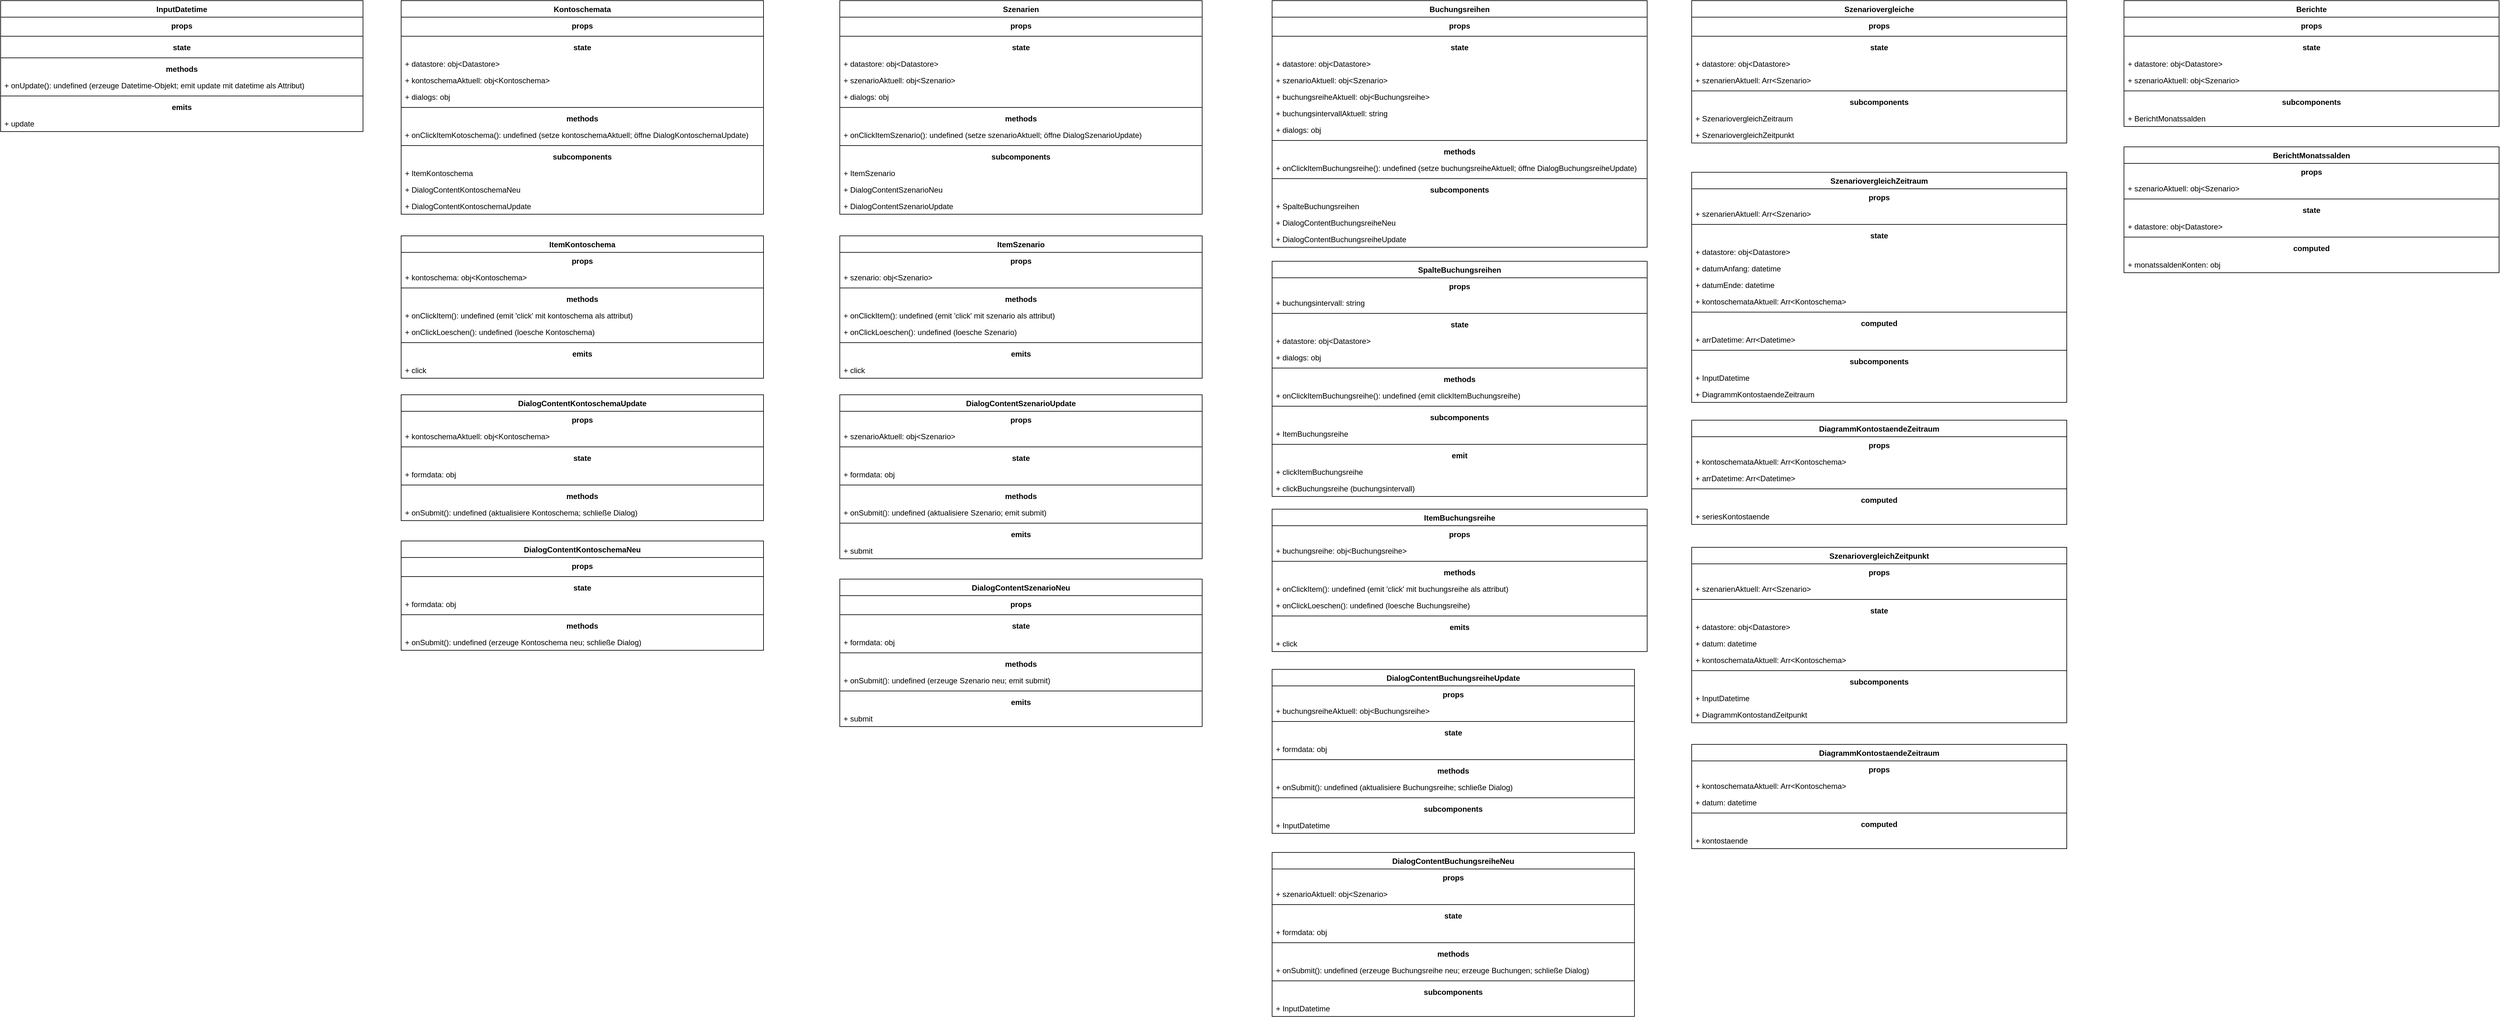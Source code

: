 <mxfile version="20.3.0" type="device"><diagram id="DDBgka34Yzg2kCGNt0QO" name="Seite-1"><mxGraphModel dx="1425" dy="865" grid="1" gridSize="10" guides="1" tooltips="1" connect="1" arrows="1" fold="1" page="1" pageScale="1" pageWidth="827" pageHeight="1169" math="0" shadow="0"><root><mxCell id="0"/><mxCell id="1" parent="0"/><mxCell id="GUpz46coIPUkBzQmZtZL-10" value="Kontoschemata" style="swimlane;fontStyle=1;align=center;verticalAlign=top;childLayout=stackLayout;horizontal=1;startSize=26;horizontalStack=0;resizeParent=1;resizeParentMax=0;resizeLast=0;collapsible=1;marginBottom=0;" parent="1" vertex="1"><mxGeometry x="50" y="50" width="570" height="336" as="geometry"/></mxCell><mxCell id="GUpz46coIPUkBzQmZtZL-11" value="props" style="text;strokeColor=none;fillColor=none;align=center;verticalAlign=top;spacingLeft=4;spacingRight=4;overflow=hidden;rotatable=0;points=[[0,0.5],[1,0.5]];portConstraint=eastwest;fontStyle=1" parent="GUpz46coIPUkBzQmZtZL-10" vertex="1"><mxGeometry y="26" width="570" height="26" as="geometry"/></mxCell><mxCell id="GUpz46coIPUkBzQmZtZL-12" value="" style="line;strokeWidth=1;fillColor=none;align=left;verticalAlign=middle;spacingTop=-1;spacingLeft=3;spacingRight=3;rotatable=0;labelPosition=right;points=[];portConstraint=eastwest;strokeColor=inherit;" parent="GUpz46coIPUkBzQmZtZL-10" vertex="1"><mxGeometry y="52" width="570" height="8" as="geometry"/></mxCell><mxCell id="GUpz46coIPUkBzQmZtZL-16" value="state" style="text;strokeColor=none;fillColor=none;align=center;verticalAlign=top;spacingLeft=4;spacingRight=4;overflow=hidden;rotatable=0;points=[[0,0.5],[1,0.5]];portConstraint=eastwest;fontStyle=1" parent="GUpz46coIPUkBzQmZtZL-10" vertex="1"><mxGeometry y="60" width="570" height="26" as="geometry"/></mxCell><mxCell id="GUpz46coIPUkBzQmZtZL-13" value="+ datastore: obj&lt;Datastore&gt;" style="text;strokeColor=none;fillColor=none;align=left;verticalAlign=top;spacingLeft=4;spacingRight=4;overflow=hidden;rotatable=0;points=[[0,0.5],[1,0.5]];portConstraint=eastwest;" parent="GUpz46coIPUkBzQmZtZL-10" vertex="1"><mxGeometry y="86" width="570" height="26" as="geometry"/></mxCell><mxCell id="GUpz46coIPUkBzQmZtZL-17" value="+ kontoschemaAktuell: obj&lt;Kontoschema&gt;" style="text;strokeColor=none;fillColor=none;align=left;verticalAlign=top;spacingLeft=4;spacingRight=4;overflow=hidden;rotatable=0;points=[[0,0.5],[1,0.5]];portConstraint=eastwest;" parent="GUpz46coIPUkBzQmZtZL-10" vertex="1"><mxGeometry y="112" width="570" height="26" as="geometry"/></mxCell><mxCell id="GUpz46coIPUkBzQmZtZL-22" value="+ dialogs: obj" style="text;strokeColor=none;fillColor=none;align=left;verticalAlign=top;spacingLeft=4;spacingRight=4;overflow=hidden;rotatable=0;points=[[0,0.5],[1,0.5]];portConstraint=eastwest;" parent="GUpz46coIPUkBzQmZtZL-10" vertex="1"><mxGeometry y="138" width="570" height="26" as="geometry"/></mxCell><mxCell id="GUpz46coIPUkBzQmZtZL-19" value="" style="line;strokeWidth=1;fillColor=none;align=left;verticalAlign=middle;spacingTop=-1;spacingLeft=3;spacingRight=3;rotatable=0;labelPosition=right;points=[];portConstraint=eastwest;strokeColor=inherit;" parent="GUpz46coIPUkBzQmZtZL-10" vertex="1"><mxGeometry y="164" width="570" height="8" as="geometry"/></mxCell><mxCell id="GUpz46coIPUkBzQmZtZL-18" value="methods" style="text;strokeColor=none;fillColor=none;align=center;verticalAlign=top;spacingLeft=4;spacingRight=4;overflow=hidden;rotatable=0;points=[[0,0.5],[1,0.5]];portConstraint=eastwest;fontStyle=1" parent="GUpz46coIPUkBzQmZtZL-10" vertex="1"><mxGeometry y="172" width="570" height="26" as="geometry"/></mxCell><mxCell id="GUpz46coIPUkBzQmZtZL-21" value="+ onClickItemKotoschema(): undefined (setze kontoschemaAktuell; öffne DialogKontoschemaUpdate)" style="text;strokeColor=none;fillColor=none;align=left;verticalAlign=top;spacingLeft=4;spacingRight=4;overflow=hidden;rotatable=0;points=[[0,0.5],[1,0.5]];portConstraint=eastwest;" parent="GUpz46coIPUkBzQmZtZL-10" vertex="1"><mxGeometry y="198" width="570" height="26" as="geometry"/></mxCell><mxCell id="GUpz46coIPUkBzQmZtZL-24" value="" style="line;strokeWidth=1;fillColor=none;align=left;verticalAlign=middle;spacingTop=-1;spacingLeft=3;spacingRight=3;rotatable=0;labelPosition=right;points=[];portConstraint=eastwest;strokeColor=inherit;" parent="GUpz46coIPUkBzQmZtZL-10" vertex="1"><mxGeometry y="224" width="570" height="8" as="geometry"/></mxCell><mxCell id="GUpz46coIPUkBzQmZtZL-23" value="subcomponents" style="text;strokeColor=none;fillColor=none;align=center;verticalAlign=top;spacingLeft=4;spacingRight=4;overflow=hidden;rotatable=0;points=[[0,0.5],[1,0.5]];portConstraint=eastwest;fontStyle=1" parent="GUpz46coIPUkBzQmZtZL-10" vertex="1"><mxGeometry y="232" width="570" height="26" as="geometry"/></mxCell><mxCell id="GUpz46coIPUkBzQmZtZL-25" value="+ ItemKontoschema" style="text;strokeColor=none;fillColor=none;align=left;verticalAlign=top;spacingLeft=4;spacingRight=4;overflow=hidden;rotatable=0;points=[[0,0.5],[1,0.5]];portConstraint=eastwest;" parent="GUpz46coIPUkBzQmZtZL-10" vertex="1"><mxGeometry y="258" width="570" height="26" as="geometry"/></mxCell><mxCell id="GUpz46coIPUkBzQmZtZL-26" value="+ DialogContentKontoschemaNeu" style="text;strokeColor=none;fillColor=none;align=left;verticalAlign=top;spacingLeft=4;spacingRight=4;overflow=hidden;rotatable=0;points=[[0,0.5],[1,0.5]];portConstraint=eastwest;" parent="GUpz46coIPUkBzQmZtZL-10" vertex="1"><mxGeometry y="284" width="570" height="26" as="geometry"/></mxCell><mxCell id="GUpz46coIPUkBzQmZtZL-27" value="+ DialogContentKontoschemaUpdate" style="text;strokeColor=none;fillColor=none;align=left;verticalAlign=top;spacingLeft=4;spacingRight=4;overflow=hidden;rotatable=0;points=[[0,0.5],[1,0.5]];portConstraint=eastwest;" parent="GUpz46coIPUkBzQmZtZL-10" vertex="1"><mxGeometry y="310" width="570" height="26" as="geometry"/></mxCell><mxCell id="GUpz46coIPUkBzQmZtZL-43" value="ItemKontoschema" style="swimlane;fontStyle=1;align=center;verticalAlign=top;childLayout=stackLayout;horizontal=1;startSize=26;horizontalStack=0;resizeParent=1;resizeParentMax=0;resizeLast=0;collapsible=1;marginBottom=0;" parent="1" vertex="1"><mxGeometry x="50" y="420" width="570" height="224" as="geometry"/></mxCell><mxCell id="GUpz46coIPUkBzQmZtZL-44" value="props" style="text;strokeColor=none;fillColor=none;align=center;verticalAlign=top;spacingLeft=4;spacingRight=4;overflow=hidden;rotatable=0;points=[[0,0.5],[1,0.5]];portConstraint=eastwest;fontStyle=1" parent="GUpz46coIPUkBzQmZtZL-43" vertex="1"><mxGeometry y="26" width="570" height="26" as="geometry"/></mxCell><mxCell id="GUpz46coIPUkBzQmZtZL-58" value="+ kontoschema: obj&lt;Kontoschema&gt;" style="text;strokeColor=none;fillColor=none;align=left;verticalAlign=top;spacingLeft=4;spacingRight=4;overflow=hidden;rotatable=0;points=[[0,0.5],[1,0.5]];portConstraint=eastwest;" parent="GUpz46coIPUkBzQmZtZL-43" vertex="1"><mxGeometry y="52" width="570" height="26" as="geometry"/></mxCell><mxCell id="GUpz46coIPUkBzQmZtZL-50" value="" style="line;strokeWidth=1;fillColor=none;align=left;verticalAlign=middle;spacingTop=-1;spacingLeft=3;spacingRight=3;rotatable=0;labelPosition=right;points=[];portConstraint=eastwest;strokeColor=inherit;" parent="GUpz46coIPUkBzQmZtZL-43" vertex="1"><mxGeometry y="78" width="570" height="8" as="geometry"/></mxCell><mxCell id="GUpz46coIPUkBzQmZtZL-51" value="methods" style="text;strokeColor=none;fillColor=none;align=center;verticalAlign=top;spacingLeft=4;spacingRight=4;overflow=hidden;rotatable=0;points=[[0,0.5],[1,0.5]];portConstraint=eastwest;fontStyle=1" parent="GUpz46coIPUkBzQmZtZL-43" vertex="1"><mxGeometry y="86" width="570" height="26" as="geometry"/></mxCell><mxCell id="GUpz46coIPUkBzQmZtZL-52" value="+ onClickItem(): undefined (emit 'click' mit kontoschema als attribut)" style="text;strokeColor=none;fillColor=none;align=left;verticalAlign=top;spacingLeft=4;spacingRight=4;overflow=hidden;rotatable=0;points=[[0,0.5],[1,0.5]];portConstraint=eastwest;" parent="GUpz46coIPUkBzQmZtZL-43" vertex="1"><mxGeometry y="112" width="570" height="26" as="geometry"/></mxCell><mxCell id="GUpz46coIPUkBzQmZtZL-68" value="+ onClickLoeschen(): undefined (loesche Kontoschema)" style="text;strokeColor=none;fillColor=none;align=left;verticalAlign=top;spacingLeft=4;spacingRight=4;overflow=hidden;rotatable=0;points=[[0,0.5],[1,0.5]];portConstraint=eastwest;" parent="GUpz46coIPUkBzQmZtZL-43" vertex="1"><mxGeometry y="138" width="570" height="26" as="geometry"/></mxCell><mxCell id="GUpz46coIPUkBzQmZtZL-53" value="" style="line;strokeWidth=1;fillColor=none;align=left;verticalAlign=middle;spacingTop=-1;spacingLeft=3;spacingRight=3;rotatable=0;labelPosition=right;points=[];portConstraint=eastwest;strokeColor=inherit;" parent="GUpz46coIPUkBzQmZtZL-43" vertex="1"><mxGeometry y="164" width="570" height="8" as="geometry"/></mxCell><mxCell id="GUpz46coIPUkBzQmZtZL-54" value="emits" style="text;strokeColor=none;fillColor=none;align=center;verticalAlign=top;spacingLeft=4;spacingRight=4;overflow=hidden;rotatable=0;points=[[0,0.5],[1,0.5]];portConstraint=eastwest;fontStyle=1" parent="GUpz46coIPUkBzQmZtZL-43" vertex="1"><mxGeometry y="172" width="570" height="26" as="geometry"/></mxCell><mxCell id="GUpz46coIPUkBzQmZtZL-55" value="+ click" style="text;strokeColor=none;fillColor=none;align=left;verticalAlign=top;spacingLeft=4;spacingRight=4;overflow=hidden;rotatable=0;points=[[0,0.5],[1,0.5]];portConstraint=eastwest;" parent="GUpz46coIPUkBzQmZtZL-43" vertex="1"><mxGeometry y="198" width="570" height="26" as="geometry"/></mxCell><mxCell id="GUpz46coIPUkBzQmZtZL-59" value="DialogContentKontoschemaUpdate" style="swimlane;fontStyle=1;align=center;verticalAlign=top;childLayout=stackLayout;horizontal=1;startSize=26;horizontalStack=0;resizeParent=1;resizeParentMax=0;resizeLast=0;collapsible=1;marginBottom=0;" parent="1" vertex="1"><mxGeometry x="50" y="670" width="570" height="198" as="geometry"/></mxCell><mxCell id="GUpz46coIPUkBzQmZtZL-60" value="props" style="text;strokeColor=none;fillColor=none;align=center;verticalAlign=top;spacingLeft=4;spacingRight=4;overflow=hidden;rotatable=0;points=[[0,0.5],[1,0.5]];portConstraint=eastwest;fontStyle=1" parent="GUpz46coIPUkBzQmZtZL-59" vertex="1"><mxGeometry y="26" width="570" height="26" as="geometry"/></mxCell><mxCell id="GUpz46coIPUkBzQmZtZL-61" value="+ kontoschemaAktuell: obj&lt;Kontoschema&gt;" style="text;strokeColor=none;fillColor=none;align=left;verticalAlign=top;spacingLeft=4;spacingRight=4;overflow=hidden;rotatable=0;points=[[0,0.5],[1,0.5]];portConstraint=eastwest;" parent="GUpz46coIPUkBzQmZtZL-59" vertex="1"><mxGeometry y="52" width="570" height="26" as="geometry"/></mxCell><mxCell id="GUpz46coIPUkBzQmZtZL-62" value="" style="line;strokeWidth=1;fillColor=none;align=left;verticalAlign=middle;spacingTop=-1;spacingLeft=3;spacingRight=3;rotatable=0;labelPosition=right;points=[];portConstraint=eastwest;strokeColor=inherit;" parent="GUpz46coIPUkBzQmZtZL-59" vertex="1"><mxGeometry y="78" width="570" height="8" as="geometry"/></mxCell><mxCell id="GUpz46coIPUkBzQmZtZL-81" value="state" style="text;strokeColor=none;fillColor=none;align=center;verticalAlign=top;spacingLeft=4;spacingRight=4;overflow=hidden;rotatable=0;points=[[0,0.5],[1,0.5]];portConstraint=eastwest;fontStyle=1" parent="GUpz46coIPUkBzQmZtZL-59" vertex="1"><mxGeometry y="86" width="570" height="26" as="geometry"/></mxCell><mxCell id="GUpz46coIPUkBzQmZtZL-82" value="+ formdata: obj" style="text;strokeColor=none;fillColor=none;align=left;verticalAlign=top;spacingLeft=4;spacingRight=4;overflow=hidden;rotatable=0;points=[[0,0.5],[1,0.5]];portConstraint=eastwest;" parent="GUpz46coIPUkBzQmZtZL-59" vertex="1"><mxGeometry y="112" width="570" height="26" as="geometry"/></mxCell><mxCell id="GUpz46coIPUkBzQmZtZL-83" value="" style="line;strokeWidth=1;fillColor=none;align=left;verticalAlign=middle;spacingTop=-1;spacingLeft=3;spacingRight=3;rotatable=0;labelPosition=right;points=[];portConstraint=eastwest;strokeColor=inherit;" parent="GUpz46coIPUkBzQmZtZL-59" vertex="1"><mxGeometry y="138" width="570" height="8" as="geometry"/></mxCell><mxCell id="GUpz46coIPUkBzQmZtZL-63" value="methods" style="text;strokeColor=none;fillColor=none;align=center;verticalAlign=top;spacingLeft=4;spacingRight=4;overflow=hidden;rotatable=0;points=[[0,0.5],[1,0.5]];portConstraint=eastwest;fontStyle=1" parent="GUpz46coIPUkBzQmZtZL-59" vertex="1"><mxGeometry y="146" width="570" height="26" as="geometry"/></mxCell><mxCell id="GUpz46coIPUkBzQmZtZL-64" value="+ onSubmit(): undefined (aktualisiere Kontoschema; schließe Dialog)" style="text;strokeColor=none;fillColor=none;align=left;verticalAlign=top;spacingLeft=4;spacingRight=4;overflow=hidden;rotatable=0;points=[[0,0.5],[1,0.5]];portConstraint=eastwest;" parent="GUpz46coIPUkBzQmZtZL-59" vertex="1"><mxGeometry y="172" width="570" height="26" as="geometry"/></mxCell><mxCell id="GUpz46coIPUkBzQmZtZL-69" value="DialogContentKontoschemaNeu" style="swimlane;fontStyle=1;align=center;verticalAlign=top;childLayout=stackLayout;horizontal=1;startSize=26;horizontalStack=0;resizeParent=1;resizeParentMax=0;resizeLast=0;collapsible=1;marginBottom=0;" parent="1" vertex="1"><mxGeometry x="50" y="900" width="570" height="172" as="geometry"/></mxCell><mxCell id="GUpz46coIPUkBzQmZtZL-70" value="props" style="text;strokeColor=none;fillColor=none;align=center;verticalAlign=top;spacingLeft=4;spacingRight=4;overflow=hidden;rotatable=0;points=[[0,0.5],[1,0.5]];portConstraint=eastwest;fontStyle=1" parent="GUpz46coIPUkBzQmZtZL-69" vertex="1"><mxGeometry y="26" width="570" height="26" as="geometry"/></mxCell><mxCell id="GUpz46coIPUkBzQmZtZL-72" value="" style="line;strokeWidth=1;fillColor=none;align=left;verticalAlign=middle;spacingTop=-1;spacingLeft=3;spacingRight=3;rotatable=0;labelPosition=right;points=[];portConstraint=eastwest;strokeColor=inherit;" parent="GUpz46coIPUkBzQmZtZL-69" vertex="1"><mxGeometry y="52" width="570" height="8" as="geometry"/></mxCell><mxCell id="GUpz46coIPUkBzQmZtZL-84" value="state" style="text;strokeColor=none;fillColor=none;align=center;verticalAlign=top;spacingLeft=4;spacingRight=4;overflow=hidden;rotatable=0;points=[[0,0.5],[1,0.5]];portConstraint=eastwest;fontStyle=1" parent="GUpz46coIPUkBzQmZtZL-69" vertex="1"><mxGeometry y="60" width="570" height="26" as="geometry"/></mxCell><mxCell id="GUpz46coIPUkBzQmZtZL-85" value="+ formdata: obj" style="text;strokeColor=none;fillColor=none;align=left;verticalAlign=top;spacingLeft=4;spacingRight=4;overflow=hidden;rotatable=0;points=[[0,0.5],[1,0.5]];portConstraint=eastwest;" parent="GUpz46coIPUkBzQmZtZL-69" vertex="1"><mxGeometry y="86" width="570" height="26" as="geometry"/></mxCell><mxCell id="GUpz46coIPUkBzQmZtZL-86" value="" style="line;strokeWidth=1;fillColor=none;align=left;verticalAlign=middle;spacingTop=-1;spacingLeft=3;spacingRight=3;rotatable=0;labelPosition=right;points=[];portConstraint=eastwest;strokeColor=inherit;" parent="GUpz46coIPUkBzQmZtZL-69" vertex="1"><mxGeometry y="112" width="570" height="8" as="geometry"/></mxCell><mxCell id="GUpz46coIPUkBzQmZtZL-73" value="methods" style="text;strokeColor=none;fillColor=none;align=center;verticalAlign=top;spacingLeft=4;spacingRight=4;overflow=hidden;rotatable=0;points=[[0,0.5],[1,0.5]];portConstraint=eastwest;fontStyle=1" parent="GUpz46coIPUkBzQmZtZL-69" vertex="1"><mxGeometry y="120" width="570" height="26" as="geometry"/></mxCell><mxCell id="GUpz46coIPUkBzQmZtZL-74" value="+ onSubmit(): undefined (erzeuge Kontoschema neu; schließe Dialog)" style="text;strokeColor=none;fillColor=none;align=left;verticalAlign=top;spacingLeft=4;spacingRight=4;overflow=hidden;rotatable=0;points=[[0,0.5],[1,0.5]];portConstraint=eastwest;" parent="GUpz46coIPUkBzQmZtZL-69" vertex="1"><mxGeometry y="146" width="570" height="26" as="geometry"/></mxCell><mxCell id="GUpz46coIPUkBzQmZtZL-87" value="Szenarien" style="swimlane;fontStyle=1;align=center;verticalAlign=top;childLayout=stackLayout;horizontal=1;startSize=26;horizontalStack=0;resizeParent=1;resizeParentMax=0;resizeLast=0;collapsible=1;marginBottom=0;" parent="1" vertex="1"><mxGeometry x="740" y="50" width="570" height="336" as="geometry"/></mxCell><mxCell id="GUpz46coIPUkBzQmZtZL-88" value="props" style="text;strokeColor=none;fillColor=none;align=center;verticalAlign=top;spacingLeft=4;spacingRight=4;overflow=hidden;rotatable=0;points=[[0,0.5],[1,0.5]];portConstraint=eastwest;fontStyle=1" parent="GUpz46coIPUkBzQmZtZL-87" vertex="1"><mxGeometry y="26" width="570" height="26" as="geometry"/></mxCell><mxCell id="GUpz46coIPUkBzQmZtZL-89" value="" style="line;strokeWidth=1;fillColor=none;align=left;verticalAlign=middle;spacingTop=-1;spacingLeft=3;spacingRight=3;rotatable=0;labelPosition=right;points=[];portConstraint=eastwest;strokeColor=inherit;" parent="GUpz46coIPUkBzQmZtZL-87" vertex="1"><mxGeometry y="52" width="570" height="8" as="geometry"/></mxCell><mxCell id="GUpz46coIPUkBzQmZtZL-90" value="state" style="text;strokeColor=none;fillColor=none;align=center;verticalAlign=top;spacingLeft=4;spacingRight=4;overflow=hidden;rotatable=0;points=[[0,0.5],[1,0.5]];portConstraint=eastwest;fontStyle=1" parent="GUpz46coIPUkBzQmZtZL-87" vertex="1"><mxGeometry y="60" width="570" height="26" as="geometry"/></mxCell><mxCell id="GUpz46coIPUkBzQmZtZL-91" value="+ datastore: obj&lt;Datastore&gt;" style="text;strokeColor=none;fillColor=none;align=left;verticalAlign=top;spacingLeft=4;spacingRight=4;overflow=hidden;rotatable=0;points=[[0,0.5],[1,0.5]];portConstraint=eastwest;" parent="GUpz46coIPUkBzQmZtZL-87" vertex="1"><mxGeometry y="86" width="570" height="26" as="geometry"/></mxCell><mxCell id="GUpz46coIPUkBzQmZtZL-92" value="+ szenarioAktuell: obj&lt;Szenario&gt;" style="text;strokeColor=none;fillColor=none;align=left;verticalAlign=top;spacingLeft=4;spacingRight=4;overflow=hidden;rotatable=0;points=[[0,0.5],[1,0.5]];portConstraint=eastwest;" parent="GUpz46coIPUkBzQmZtZL-87" vertex="1"><mxGeometry y="112" width="570" height="26" as="geometry"/></mxCell><mxCell id="GUpz46coIPUkBzQmZtZL-93" value="+ dialogs: obj" style="text;strokeColor=none;fillColor=none;align=left;verticalAlign=top;spacingLeft=4;spacingRight=4;overflow=hidden;rotatable=0;points=[[0,0.5],[1,0.5]];portConstraint=eastwest;" parent="GUpz46coIPUkBzQmZtZL-87" vertex="1"><mxGeometry y="138" width="570" height="26" as="geometry"/></mxCell><mxCell id="GUpz46coIPUkBzQmZtZL-94" value="" style="line;strokeWidth=1;fillColor=none;align=left;verticalAlign=middle;spacingTop=-1;spacingLeft=3;spacingRight=3;rotatable=0;labelPosition=right;points=[];portConstraint=eastwest;strokeColor=inherit;" parent="GUpz46coIPUkBzQmZtZL-87" vertex="1"><mxGeometry y="164" width="570" height="8" as="geometry"/></mxCell><mxCell id="GUpz46coIPUkBzQmZtZL-95" value="methods" style="text;strokeColor=none;fillColor=none;align=center;verticalAlign=top;spacingLeft=4;spacingRight=4;overflow=hidden;rotatable=0;points=[[0,0.5],[1,0.5]];portConstraint=eastwest;fontStyle=1" parent="GUpz46coIPUkBzQmZtZL-87" vertex="1"><mxGeometry y="172" width="570" height="26" as="geometry"/></mxCell><mxCell id="GUpz46coIPUkBzQmZtZL-96" value="+ onClickItemSzenario(): undefined (setze szenarioAktuell; öffne DialogSzenarioUpdate)" style="text;strokeColor=none;fillColor=none;align=left;verticalAlign=top;spacingLeft=4;spacingRight=4;overflow=hidden;rotatable=0;points=[[0,0.5],[1,0.5]];portConstraint=eastwest;" parent="GUpz46coIPUkBzQmZtZL-87" vertex="1"><mxGeometry y="198" width="570" height="26" as="geometry"/></mxCell><mxCell id="GUpz46coIPUkBzQmZtZL-97" value="" style="line;strokeWidth=1;fillColor=none;align=left;verticalAlign=middle;spacingTop=-1;spacingLeft=3;spacingRight=3;rotatable=0;labelPosition=right;points=[];portConstraint=eastwest;strokeColor=inherit;" parent="GUpz46coIPUkBzQmZtZL-87" vertex="1"><mxGeometry y="224" width="570" height="8" as="geometry"/></mxCell><mxCell id="GUpz46coIPUkBzQmZtZL-98" value="subcomponents" style="text;strokeColor=none;fillColor=none;align=center;verticalAlign=top;spacingLeft=4;spacingRight=4;overflow=hidden;rotatable=0;points=[[0,0.5],[1,0.5]];portConstraint=eastwest;fontStyle=1" parent="GUpz46coIPUkBzQmZtZL-87" vertex="1"><mxGeometry y="232" width="570" height="26" as="geometry"/></mxCell><mxCell id="GUpz46coIPUkBzQmZtZL-99" value="+ ItemSzenario" style="text;strokeColor=none;fillColor=none;align=left;verticalAlign=top;spacingLeft=4;spacingRight=4;overflow=hidden;rotatable=0;points=[[0,0.5],[1,0.5]];portConstraint=eastwest;" parent="GUpz46coIPUkBzQmZtZL-87" vertex="1"><mxGeometry y="258" width="570" height="26" as="geometry"/></mxCell><mxCell id="GUpz46coIPUkBzQmZtZL-100" value="+ DialogContentSzenarioNeu" style="text;strokeColor=none;fillColor=none;align=left;verticalAlign=top;spacingLeft=4;spacingRight=4;overflow=hidden;rotatable=0;points=[[0,0.5],[1,0.5]];portConstraint=eastwest;" parent="GUpz46coIPUkBzQmZtZL-87" vertex="1"><mxGeometry y="284" width="570" height="26" as="geometry"/></mxCell><mxCell id="GUpz46coIPUkBzQmZtZL-101" value="+ DialogContentSzenarioUpdate" style="text;strokeColor=none;fillColor=none;align=left;verticalAlign=top;spacingLeft=4;spacingRight=4;overflow=hidden;rotatable=0;points=[[0,0.5],[1,0.5]];portConstraint=eastwest;" parent="GUpz46coIPUkBzQmZtZL-87" vertex="1"><mxGeometry y="310" width="570" height="26" as="geometry"/></mxCell><mxCell id="GUpz46coIPUkBzQmZtZL-102" value="ItemSzenario" style="swimlane;fontStyle=1;align=center;verticalAlign=top;childLayout=stackLayout;horizontal=1;startSize=26;horizontalStack=0;resizeParent=1;resizeParentMax=0;resizeLast=0;collapsible=1;marginBottom=0;" parent="1" vertex="1"><mxGeometry x="740" y="420" width="570" height="224" as="geometry"/></mxCell><mxCell id="GUpz46coIPUkBzQmZtZL-103" value="props" style="text;strokeColor=none;fillColor=none;align=center;verticalAlign=top;spacingLeft=4;spacingRight=4;overflow=hidden;rotatable=0;points=[[0,0.5],[1,0.5]];portConstraint=eastwest;fontStyle=1" parent="GUpz46coIPUkBzQmZtZL-102" vertex="1"><mxGeometry y="26" width="570" height="26" as="geometry"/></mxCell><mxCell id="GUpz46coIPUkBzQmZtZL-104" value="+ szenario: obj&lt;Szenario&gt;" style="text;strokeColor=none;fillColor=none;align=left;verticalAlign=top;spacingLeft=4;spacingRight=4;overflow=hidden;rotatable=0;points=[[0,0.5],[1,0.5]];portConstraint=eastwest;" parent="GUpz46coIPUkBzQmZtZL-102" vertex="1"><mxGeometry y="52" width="570" height="26" as="geometry"/></mxCell><mxCell id="GUpz46coIPUkBzQmZtZL-105" value="" style="line;strokeWidth=1;fillColor=none;align=left;verticalAlign=middle;spacingTop=-1;spacingLeft=3;spacingRight=3;rotatable=0;labelPosition=right;points=[];portConstraint=eastwest;strokeColor=inherit;" parent="GUpz46coIPUkBzQmZtZL-102" vertex="1"><mxGeometry y="78" width="570" height="8" as="geometry"/></mxCell><mxCell id="GUpz46coIPUkBzQmZtZL-106" value="methods" style="text;strokeColor=none;fillColor=none;align=center;verticalAlign=top;spacingLeft=4;spacingRight=4;overflow=hidden;rotatable=0;points=[[0,0.5],[1,0.5]];portConstraint=eastwest;fontStyle=1" parent="GUpz46coIPUkBzQmZtZL-102" vertex="1"><mxGeometry y="86" width="570" height="26" as="geometry"/></mxCell><mxCell id="GUpz46coIPUkBzQmZtZL-107" value="+ onClickItem(): undefined (emit 'click' mit szenario als attribut)" style="text;strokeColor=none;fillColor=none;align=left;verticalAlign=top;spacingLeft=4;spacingRight=4;overflow=hidden;rotatable=0;points=[[0,0.5],[1,0.5]];portConstraint=eastwest;" parent="GUpz46coIPUkBzQmZtZL-102" vertex="1"><mxGeometry y="112" width="570" height="26" as="geometry"/></mxCell><mxCell id="GUpz46coIPUkBzQmZtZL-108" value="+ onClickLoeschen(): undefined (loesche Szenario)" style="text;strokeColor=none;fillColor=none;align=left;verticalAlign=top;spacingLeft=4;spacingRight=4;overflow=hidden;rotatable=0;points=[[0,0.5],[1,0.5]];portConstraint=eastwest;" parent="GUpz46coIPUkBzQmZtZL-102" vertex="1"><mxGeometry y="138" width="570" height="26" as="geometry"/></mxCell><mxCell id="GUpz46coIPUkBzQmZtZL-109" value="" style="line;strokeWidth=1;fillColor=none;align=left;verticalAlign=middle;spacingTop=-1;spacingLeft=3;spacingRight=3;rotatable=0;labelPosition=right;points=[];portConstraint=eastwest;strokeColor=inherit;" parent="GUpz46coIPUkBzQmZtZL-102" vertex="1"><mxGeometry y="164" width="570" height="8" as="geometry"/></mxCell><mxCell id="GUpz46coIPUkBzQmZtZL-110" value="emits" style="text;strokeColor=none;fillColor=none;align=center;verticalAlign=top;spacingLeft=4;spacingRight=4;overflow=hidden;rotatable=0;points=[[0,0.5],[1,0.5]];portConstraint=eastwest;fontStyle=1" parent="GUpz46coIPUkBzQmZtZL-102" vertex="1"><mxGeometry y="172" width="570" height="26" as="geometry"/></mxCell><mxCell id="GUpz46coIPUkBzQmZtZL-111" value="+ click" style="text;strokeColor=none;fillColor=none;align=left;verticalAlign=top;spacingLeft=4;spacingRight=4;overflow=hidden;rotatable=0;points=[[0,0.5],[1,0.5]];portConstraint=eastwest;" parent="GUpz46coIPUkBzQmZtZL-102" vertex="1"><mxGeometry y="198" width="570" height="26" as="geometry"/></mxCell><mxCell id="GUpz46coIPUkBzQmZtZL-112" value="DialogContentSzenarioUpdate" style="swimlane;fontStyle=1;align=center;verticalAlign=top;childLayout=stackLayout;horizontal=1;startSize=26;horizontalStack=0;resizeParent=1;resizeParentMax=0;resizeLast=0;collapsible=1;marginBottom=0;" parent="1" vertex="1"><mxGeometry x="740" y="670" width="570" height="258" as="geometry"/></mxCell><mxCell id="GUpz46coIPUkBzQmZtZL-113" value="props" style="text;strokeColor=none;fillColor=none;align=center;verticalAlign=top;spacingLeft=4;spacingRight=4;overflow=hidden;rotatable=0;points=[[0,0.5],[1,0.5]];portConstraint=eastwest;fontStyle=1" parent="GUpz46coIPUkBzQmZtZL-112" vertex="1"><mxGeometry y="26" width="570" height="26" as="geometry"/></mxCell><mxCell id="GUpz46coIPUkBzQmZtZL-114" value="+ szenarioAktuell: obj&lt;Szenario&gt;" style="text;strokeColor=none;fillColor=none;align=left;verticalAlign=top;spacingLeft=4;spacingRight=4;overflow=hidden;rotatable=0;points=[[0,0.5],[1,0.5]];portConstraint=eastwest;" parent="GUpz46coIPUkBzQmZtZL-112" vertex="1"><mxGeometry y="52" width="570" height="26" as="geometry"/></mxCell><mxCell id="GUpz46coIPUkBzQmZtZL-115" value="" style="line;strokeWidth=1;fillColor=none;align=left;verticalAlign=middle;spacingTop=-1;spacingLeft=3;spacingRight=3;rotatable=0;labelPosition=right;points=[];portConstraint=eastwest;strokeColor=inherit;" parent="GUpz46coIPUkBzQmZtZL-112" vertex="1"><mxGeometry y="78" width="570" height="8" as="geometry"/></mxCell><mxCell id="GUpz46coIPUkBzQmZtZL-116" value="state" style="text;strokeColor=none;fillColor=none;align=center;verticalAlign=top;spacingLeft=4;spacingRight=4;overflow=hidden;rotatable=0;points=[[0,0.5],[1,0.5]];portConstraint=eastwest;fontStyle=1" parent="GUpz46coIPUkBzQmZtZL-112" vertex="1"><mxGeometry y="86" width="570" height="26" as="geometry"/></mxCell><mxCell id="GUpz46coIPUkBzQmZtZL-117" value="+ formdata: obj" style="text;strokeColor=none;fillColor=none;align=left;verticalAlign=top;spacingLeft=4;spacingRight=4;overflow=hidden;rotatable=0;points=[[0,0.5],[1,0.5]];portConstraint=eastwest;" parent="GUpz46coIPUkBzQmZtZL-112" vertex="1"><mxGeometry y="112" width="570" height="26" as="geometry"/></mxCell><mxCell id="GUpz46coIPUkBzQmZtZL-118" value="" style="line;strokeWidth=1;fillColor=none;align=left;verticalAlign=middle;spacingTop=-1;spacingLeft=3;spacingRight=3;rotatable=0;labelPosition=right;points=[];portConstraint=eastwest;strokeColor=inherit;" parent="GUpz46coIPUkBzQmZtZL-112" vertex="1"><mxGeometry y="138" width="570" height="8" as="geometry"/></mxCell><mxCell id="GUpz46coIPUkBzQmZtZL-119" value="methods" style="text;strokeColor=none;fillColor=none;align=center;verticalAlign=top;spacingLeft=4;spacingRight=4;overflow=hidden;rotatable=0;points=[[0,0.5],[1,0.5]];portConstraint=eastwest;fontStyle=1" parent="GUpz46coIPUkBzQmZtZL-112" vertex="1"><mxGeometry y="146" width="570" height="26" as="geometry"/></mxCell><mxCell id="GUpz46coIPUkBzQmZtZL-120" value="+ onSubmit(): undefined (aktualisiere Szenario; emit submit)" style="text;strokeColor=none;fillColor=none;align=left;verticalAlign=top;spacingLeft=4;spacingRight=4;overflow=hidden;rotatable=0;points=[[0,0.5],[1,0.5]];portConstraint=eastwest;" parent="GUpz46coIPUkBzQmZtZL-112" vertex="1"><mxGeometry y="172" width="570" height="26" as="geometry"/></mxCell><mxCell id="i2IhvLm32Hn-QlLcQUyA-4" value="" style="line;strokeWidth=1;fillColor=none;align=left;verticalAlign=middle;spacingTop=-1;spacingLeft=3;spacingRight=3;rotatable=0;labelPosition=right;points=[];portConstraint=eastwest;strokeColor=inherit;" parent="GUpz46coIPUkBzQmZtZL-112" vertex="1"><mxGeometry y="198" width="570" height="8" as="geometry"/></mxCell><mxCell id="i2IhvLm32Hn-QlLcQUyA-5" value="emits" style="text;strokeColor=none;fillColor=none;align=center;verticalAlign=top;spacingLeft=4;spacingRight=4;overflow=hidden;rotatable=0;points=[[0,0.5],[1,0.5]];portConstraint=eastwest;fontStyle=1" parent="GUpz46coIPUkBzQmZtZL-112" vertex="1"><mxGeometry y="206" width="570" height="26" as="geometry"/></mxCell><mxCell id="i2IhvLm32Hn-QlLcQUyA-6" value="+ submit" style="text;strokeColor=none;fillColor=none;align=left;verticalAlign=top;spacingLeft=4;spacingRight=4;overflow=hidden;rotatable=0;points=[[0,0.5],[1,0.5]];portConstraint=eastwest;" parent="GUpz46coIPUkBzQmZtZL-112" vertex="1"><mxGeometry y="232" width="570" height="26" as="geometry"/></mxCell><mxCell id="GUpz46coIPUkBzQmZtZL-121" value="DialogContentSzenarioNeu" style="swimlane;fontStyle=1;align=center;verticalAlign=top;childLayout=stackLayout;horizontal=1;startSize=26;horizontalStack=0;resizeParent=1;resizeParentMax=0;resizeLast=0;collapsible=1;marginBottom=0;" parent="1" vertex="1"><mxGeometry x="740" y="960" width="570" height="232" as="geometry"/></mxCell><mxCell id="GUpz46coIPUkBzQmZtZL-122" value="props" style="text;strokeColor=none;fillColor=none;align=center;verticalAlign=top;spacingLeft=4;spacingRight=4;overflow=hidden;rotatable=0;points=[[0,0.5],[1,0.5]];portConstraint=eastwest;fontStyle=1" parent="GUpz46coIPUkBzQmZtZL-121" vertex="1"><mxGeometry y="26" width="570" height="26" as="geometry"/></mxCell><mxCell id="GUpz46coIPUkBzQmZtZL-123" value="" style="line;strokeWidth=1;fillColor=none;align=left;verticalAlign=middle;spacingTop=-1;spacingLeft=3;spacingRight=3;rotatable=0;labelPosition=right;points=[];portConstraint=eastwest;strokeColor=inherit;" parent="GUpz46coIPUkBzQmZtZL-121" vertex="1"><mxGeometry y="52" width="570" height="8" as="geometry"/></mxCell><mxCell id="GUpz46coIPUkBzQmZtZL-124" value="state" style="text;strokeColor=none;fillColor=none;align=center;verticalAlign=top;spacingLeft=4;spacingRight=4;overflow=hidden;rotatable=0;points=[[0,0.5],[1,0.5]];portConstraint=eastwest;fontStyle=1" parent="GUpz46coIPUkBzQmZtZL-121" vertex="1"><mxGeometry y="60" width="570" height="26" as="geometry"/></mxCell><mxCell id="GUpz46coIPUkBzQmZtZL-125" value="+ formdata: obj" style="text;strokeColor=none;fillColor=none;align=left;verticalAlign=top;spacingLeft=4;spacingRight=4;overflow=hidden;rotatable=0;points=[[0,0.5],[1,0.5]];portConstraint=eastwest;" parent="GUpz46coIPUkBzQmZtZL-121" vertex="1"><mxGeometry y="86" width="570" height="26" as="geometry"/></mxCell><mxCell id="GUpz46coIPUkBzQmZtZL-126" value="" style="line;strokeWidth=1;fillColor=none;align=left;verticalAlign=middle;spacingTop=-1;spacingLeft=3;spacingRight=3;rotatable=0;labelPosition=right;points=[];portConstraint=eastwest;strokeColor=inherit;" parent="GUpz46coIPUkBzQmZtZL-121" vertex="1"><mxGeometry y="112" width="570" height="8" as="geometry"/></mxCell><mxCell id="GUpz46coIPUkBzQmZtZL-127" value="methods" style="text;strokeColor=none;fillColor=none;align=center;verticalAlign=top;spacingLeft=4;spacingRight=4;overflow=hidden;rotatable=0;points=[[0,0.5],[1,0.5]];portConstraint=eastwest;fontStyle=1" parent="GUpz46coIPUkBzQmZtZL-121" vertex="1"><mxGeometry y="120" width="570" height="26" as="geometry"/></mxCell><mxCell id="GUpz46coIPUkBzQmZtZL-128" value="+ onSubmit(): undefined (erzeuge Szenario neu; emit submit)" style="text;strokeColor=none;fillColor=none;align=left;verticalAlign=top;spacingLeft=4;spacingRight=4;overflow=hidden;rotatable=0;points=[[0,0.5],[1,0.5]];portConstraint=eastwest;" parent="GUpz46coIPUkBzQmZtZL-121" vertex="1"><mxGeometry y="146" width="570" height="26" as="geometry"/></mxCell><mxCell id="i2IhvLm32Hn-QlLcQUyA-1" value="" style="line;strokeWidth=1;fillColor=none;align=left;verticalAlign=middle;spacingTop=-1;spacingLeft=3;spacingRight=3;rotatable=0;labelPosition=right;points=[];portConstraint=eastwest;strokeColor=inherit;" parent="GUpz46coIPUkBzQmZtZL-121" vertex="1"><mxGeometry y="172" width="570" height="8" as="geometry"/></mxCell><mxCell id="i2IhvLm32Hn-QlLcQUyA-2" value="emits" style="text;strokeColor=none;fillColor=none;align=center;verticalAlign=top;spacingLeft=4;spacingRight=4;overflow=hidden;rotatable=0;points=[[0,0.5],[1,0.5]];portConstraint=eastwest;fontStyle=1" parent="GUpz46coIPUkBzQmZtZL-121" vertex="1"><mxGeometry y="180" width="570" height="26" as="geometry"/></mxCell><mxCell id="i2IhvLm32Hn-QlLcQUyA-3" value="+ submit" style="text;strokeColor=none;fillColor=none;align=left;verticalAlign=top;spacingLeft=4;spacingRight=4;overflow=hidden;rotatable=0;points=[[0,0.5],[1,0.5]];portConstraint=eastwest;" parent="GUpz46coIPUkBzQmZtZL-121" vertex="1"><mxGeometry y="206" width="570" height="26" as="geometry"/></mxCell><mxCell id="GUpz46coIPUkBzQmZtZL-129" value="SpalteBuchungsreihen" style="swimlane;fontStyle=1;align=center;verticalAlign=top;childLayout=stackLayout;horizontal=1;startSize=26;horizontalStack=0;resizeParent=1;resizeParentMax=0;resizeLast=0;collapsible=1;marginBottom=0;" parent="1" vertex="1"><mxGeometry x="1420" y="460" width="590" height="370" as="geometry"/></mxCell><mxCell id="GUpz46coIPUkBzQmZtZL-130" value="props" style="text;strokeColor=none;fillColor=none;align=center;verticalAlign=top;spacingLeft=4;spacingRight=4;overflow=hidden;rotatable=0;points=[[0,0.5],[1,0.5]];portConstraint=eastwest;fontStyle=1" parent="GUpz46coIPUkBzQmZtZL-129" vertex="1"><mxGeometry y="26" width="590" height="26" as="geometry"/></mxCell><mxCell id="GUpz46coIPUkBzQmZtZL-173" value="+ buchungsintervall: string" style="text;strokeColor=none;fillColor=none;align=left;verticalAlign=top;spacingLeft=4;spacingRight=4;overflow=hidden;rotatable=0;points=[[0,0.5],[1,0.5]];portConstraint=eastwest;" parent="GUpz46coIPUkBzQmZtZL-129" vertex="1"><mxGeometry y="52" width="590" height="26" as="geometry"/></mxCell><mxCell id="GUpz46coIPUkBzQmZtZL-131" value="" style="line;strokeWidth=1;fillColor=none;align=left;verticalAlign=middle;spacingTop=-1;spacingLeft=3;spacingRight=3;rotatable=0;labelPosition=right;points=[];portConstraint=eastwest;strokeColor=inherit;" parent="GUpz46coIPUkBzQmZtZL-129" vertex="1"><mxGeometry y="78" width="590" height="8" as="geometry"/></mxCell><mxCell id="GUpz46coIPUkBzQmZtZL-132" value="state" style="text;strokeColor=none;fillColor=none;align=center;verticalAlign=top;spacingLeft=4;spacingRight=4;overflow=hidden;rotatable=0;points=[[0,0.5],[1,0.5]];portConstraint=eastwest;fontStyle=1" parent="GUpz46coIPUkBzQmZtZL-129" vertex="1"><mxGeometry y="86" width="590" height="26" as="geometry"/></mxCell><mxCell id="GUpz46coIPUkBzQmZtZL-133" value="+ datastore: obj&lt;Datastore&gt;" style="text;strokeColor=none;fillColor=none;align=left;verticalAlign=top;spacingLeft=4;spacingRight=4;overflow=hidden;rotatable=0;points=[[0,0.5],[1,0.5]];portConstraint=eastwest;" parent="GUpz46coIPUkBzQmZtZL-129" vertex="1"><mxGeometry y="112" width="590" height="26" as="geometry"/></mxCell><mxCell id="GUpz46coIPUkBzQmZtZL-135" value="+ dialogs: obj" style="text;strokeColor=none;fillColor=none;align=left;verticalAlign=top;spacingLeft=4;spacingRight=4;overflow=hidden;rotatable=0;points=[[0,0.5],[1,0.5]];portConstraint=eastwest;" parent="GUpz46coIPUkBzQmZtZL-129" vertex="1"><mxGeometry y="138" width="590" height="26" as="geometry"/></mxCell><mxCell id="GUpz46coIPUkBzQmZtZL-136" value="" style="line;strokeWidth=1;fillColor=none;align=left;verticalAlign=middle;spacingTop=-1;spacingLeft=3;spacingRight=3;rotatable=0;labelPosition=right;points=[];portConstraint=eastwest;strokeColor=inherit;" parent="GUpz46coIPUkBzQmZtZL-129" vertex="1"><mxGeometry y="164" width="590" height="8" as="geometry"/></mxCell><mxCell id="GUpz46coIPUkBzQmZtZL-137" value="methods" style="text;strokeColor=none;fillColor=none;align=center;verticalAlign=top;spacingLeft=4;spacingRight=4;overflow=hidden;rotatable=0;points=[[0,0.5],[1,0.5]];portConstraint=eastwest;fontStyle=1" parent="GUpz46coIPUkBzQmZtZL-129" vertex="1"><mxGeometry y="172" width="590" height="26" as="geometry"/></mxCell><mxCell id="GUpz46coIPUkBzQmZtZL-138" value="+ onClickItemBuchungsreihe(): undefined (emit clickItemBuchungsreihe)" style="text;strokeColor=none;fillColor=none;align=left;verticalAlign=top;spacingLeft=4;spacingRight=4;overflow=hidden;rotatable=0;points=[[0,0.5],[1,0.5]];portConstraint=eastwest;" parent="GUpz46coIPUkBzQmZtZL-129" vertex="1"><mxGeometry y="198" width="590" height="26" as="geometry"/></mxCell><mxCell id="GUpz46coIPUkBzQmZtZL-139" value="" style="line;strokeWidth=1;fillColor=none;align=left;verticalAlign=middle;spacingTop=-1;spacingLeft=3;spacingRight=3;rotatable=0;labelPosition=right;points=[];portConstraint=eastwest;strokeColor=inherit;" parent="GUpz46coIPUkBzQmZtZL-129" vertex="1"><mxGeometry y="224" width="590" height="8" as="geometry"/></mxCell><mxCell id="GUpz46coIPUkBzQmZtZL-140" value="subcomponents" style="text;strokeColor=none;fillColor=none;align=center;verticalAlign=top;spacingLeft=4;spacingRight=4;overflow=hidden;rotatable=0;points=[[0,0.5],[1,0.5]];portConstraint=eastwest;fontStyle=1" parent="GUpz46coIPUkBzQmZtZL-129" vertex="1"><mxGeometry y="232" width="590" height="26" as="geometry"/></mxCell><mxCell id="GUpz46coIPUkBzQmZtZL-141" value="+ ItemBuchungsreihe" style="text;strokeColor=none;fillColor=none;align=left;verticalAlign=top;spacingLeft=4;spacingRight=4;overflow=hidden;rotatable=0;points=[[0,0.5],[1,0.5]];portConstraint=eastwest;" parent="GUpz46coIPUkBzQmZtZL-129" vertex="1"><mxGeometry y="258" width="590" height="26" as="geometry"/></mxCell><mxCell id="GUpz46coIPUkBzQmZtZL-169" value="" style="line;strokeWidth=1;fillColor=none;align=left;verticalAlign=middle;spacingTop=-1;spacingLeft=3;spacingRight=3;rotatable=0;labelPosition=right;points=[];portConstraint=eastwest;strokeColor=inherit;" parent="GUpz46coIPUkBzQmZtZL-129" vertex="1"><mxGeometry y="284" width="590" height="8" as="geometry"/></mxCell><mxCell id="GUpz46coIPUkBzQmZtZL-170" value="emit" style="text;strokeColor=none;fillColor=none;align=center;verticalAlign=top;spacingLeft=4;spacingRight=4;overflow=hidden;rotatable=0;points=[[0,0.5],[1,0.5]];portConstraint=eastwest;fontStyle=1" parent="GUpz46coIPUkBzQmZtZL-129" vertex="1"><mxGeometry y="292" width="590" height="26" as="geometry"/></mxCell><mxCell id="GUpz46coIPUkBzQmZtZL-171" value="+ clickItemBuchungsreihe" style="text;strokeColor=none;fillColor=none;align=left;verticalAlign=top;spacingLeft=4;spacingRight=4;overflow=hidden;rotatable=0;points=[[0,0.5],[1,0.5]];portConstraint=eastwest;" parent="GUpz46coIPUkBzQmZtZL-129" vertex="1"><mxGeometry y="318" width="590" height="26" as="geometry"/></mxCell><mxCell id="GUpz46coIPUkBzQmZtZL-172" value="+ clickBuchungsreihe (buchungsintervall)" style="text;strokeColor=none;fillColor=none;align=left;verticalAlign=top;spacingLeft=4;spacingRight=4;overflow=hidden;rotatable=0;points=[[0,0.5],[1,0.5]];portConstraint=eastwest;" parent="GUpz46coIPUkBzQmZtZL-129" vertex="1"><mxGeometry y="344" width="590" height="26" as="geometry"/></mxCell><mxCell id="GUpz46coIPUkBzQmZtZL-144" value="ItemBuchungsreihe" style="swimlane;fontStyle=1;align=center;verticalAlign=top;childLayout=stackLayout;horizontal=1;startSize=26;horizontalStack=0;resizeParent=1;resizeParentMax=0;resizeLast=0;collapsible=1;marginBottom=0;" parent="1" vertex="1"><mxGeometry x="1420" y="850" width="590" height="224" as="geometry"/></mxCell><mxCell id="GUpz46coIPUkBzQmZtZL-145" value="props" style="text;strokeColor=none;fillColor=none;align=center;verticalAlign=top;spacingLeft=4;spacingRight=4;overflow=hidden;rotatable=0;points=[[0,0.5],[1,0.5]];portConstraint=eastwest;fontStyle=1" parent="GUpz46coIPUkBzQmZtZL-144" vertex="1"><mxGeometry y="26" width="590" height="26" as="geometry"/></mxCell><mxCell id="GUpz46coIPUkBzQmZtZL-146" value="+ buchungsreihe: obj&lt;Buchungsreihe&gt;" style="text;strokeColor=none;fillColor=none;align=left;verticalAlign=top;spacingLeft=4;spacingRight=4;overflow=hidden;rotatable=0;points=[[0,0.5],[1,0.5]];portConstraint=eastwest;" parent="GUpz46coIPUkBzQmZtZL-144" vertex="1"><mxGeometry y="52" width="590" height="26" as="geometry"/></mxCell><mxCell id="GUpz46coIPUkBzQmZtZL-147" value="" style="line;strokeWidth=1;fillColor=none;align=left;verticalAlign=middle;spacingTop=-1;spacingLeft=3;spacingRight=3;rotatable=0;labelPosition=right;points=[];portConstraint=eastwest;strokeColor=inherit;" parent="GUpz46coIPUkBzQmZtZL-144" vertex="1"><mxGeometry y="78" width="590" height="8" as="geometry"/></mxCell><mxCell id="GUpz46coIPUkBzQmZtZL-148" value="methods" style="text;strokeColor=none;fillColor=none;align=center;verticalAlign=top;spacingLeft=4;spacingRight=4;overflow=hidden;rotatable=0;points=[[0,0.5],[1,0.5]];portConstraint=eastwest;fontStyle=1" parent="GUpz46coIPUkBzQmZtZL-144" vertex="1"><mxGeometry y="86" width="590" height="26" as="geometry"/></mxCell><mxCell id="GUpz46coIPUkBzQmZtZL-149" value="+ onClickItem(): undefined (emit 'click' mit buchungsreihe als attribut)" style="text;strokeColor=none;fillColor=none;align=left;verticalAlign=top;spacingLeft=4;spacingRight=4;overflow=hidden;rotatable=0;points=[[0,0.5],[1,0.5]];portConstraint=eastwest;" parent="GUpz46coIPUkBzQmZtZL-144" vertex="1"><mxGeometry y="112" width="590" height="26" as="geometry"/></mxCell><mxCell id="GUpz46coIPUkBzQmZtZL-150" value="+ onClickLoeschen(): undefined (loesche Buchungsreihe)" style="text;strokeColor=none;fillColor=none;align=left;verticalAlign=top;spacingLeft=4;spacingRight=4;overflow=hidden;rotatable=0;points=[[0,0.5],[1,0.5]];portConstraint=eastwest;" parent="GUpz46coIPUkBzQmZtZL-144" vertex="1"><mxGeometry y="138" width="590" height="26" as="geometry"/></mxCell><mxCell id="GUpz46coIPUkBzQmZtZL-151" value="" style="line;strokeWidth=1;fillColor=none;align=left;verticalAlign=middle;spacingTop=-1;spacingLeft=3;spacingRight=3;rotatable=0;labelPosition=right;points=[];portConstraint=eastwest;strokeColor=inherit;" parent="GUpz46coIPUkBzQmZtZL-144" vertex="1"><mxGeometry y="164" width="590" height="8" as="geometry"/></mxCell><mxCell id="GUpz46coIPUkBzQmZtZL-152" value="emits" style="text;strokeColor=none;fillColor=none;align=center;verticalAlign=top;spacingLeft=4;spacingRight=4;overflow=hidden;rotatable=0;points=[[0,0.5],[1,0.5]];portConstraint=eastwest;fontStyle=1" parent="GUpz46coIPUkBzQmZtZL-144" vertex="1"><mxGeometry y="172" width="590" height="26" as="geometry"/></mxCell><mxCell id="GUpz46coIPUkBzQmZtZL-153" value="+ click" style="text;strokeColor=none;fillColor=none;align=left;verticalAlign=top;spacingLeft=4;spacingRight=4;overflow=hidden;rotatable=0;points=[[0,0.5],[1,0.5]];portConstraint=eastwest;" parent="GUpz46coIPUkBzQmZtZL-144" vertex="1"><mxGeometry y="198" width="590" height="26" as="geometry"/></mxCell><mxCell id="GUpz46coIPUkBzQmZtZL-154" value="Buchungsreihen" style="swimlane;fontStyle=1;align=center;verticalAlign=top;childLayout=stackLayout;horizontal=1;startSize=26;horizontalStack=0;resizeParent=1;resizeParentMax=0;resizeLast=0;collapsible=1;marginBottom=0;" parent="1" vertex="1"><mxGeometry x="1420" y="50" width="590" height="388" as="geometry"/></mxCell><mxCell id="GUpz46coIPUkBzQmZtZL-155" value="props" style="text;strokeColor=none;fillColor=none;align=center;verticalAlign=top;spacingLeft=4;spacingRight=4;overflow=hidden;rotatable=0;points=[[0,0.5],[1,0.5]];portConstraint=eastwest;fontStyle=1" parent="GUpz46coIPUkBzQmZtZL-154" vertex="1"><mxGeometry y="26" width="590" height="26" as="geometry"/></mxCell><mxCell id="GUpz46coIPUkBzQmZtZL-156" value="" style="line;strokeWidth=1;fillColor=none;align=left;verticalAlign=middle;spacingTop=-1;spacingLeft=3;spacingRight=3;rotatable=0;labelPosition=right;points=[];portConstraint=eastwest;strokeColor=inherit;" parent="GUpz46coIPUkBzQmZtZL-154" vertex="1"><mxGeometry y="52" width="590" height="8" as="geometry"/></mxCell><mxCell id="GUpz46coIPUkBzQmZtZL-157" value="state" style="text;strokeColor=none;fillColor=none;align=center;verticalAlign=top;spacingLeft=4;spacingRight=4;overflow=hidden;rotatable=0;points=[[0,0.5],[1,0.5]];portConstraint=eastwest;fontStyle=1" parent="GUpz46coIPUkBzQmZtZL-154" vertex="1"><mxGeometry y="60" width="590" height="26" as="geometry"/></mxCell><mxCell id="GUpz46coIPUkBzQmZtZL-158" value="+ datastore: obj&lt;Datastore&gt;" style="text;strokeColor=none;fillColor=none;align=left;verticalAlign=top;spacingLeft=4;spacingRight=4;overflow=hidden;rotatable=0;points=[[0,0.5],[1,0.5]];portConstraint=eastwest;" parent="GUpz46coIPUkBzQmZtZL-154" vertex="1"><mxGeometry y="86" width="590" height="26" as="geometry"/></mxCell><mxCell id="GUpz46coIPUkBzQmZtZL-193" value="+ szenarioAktuell: obj&lt;Szenario&gt;" style="text;strokeColor=none;fillColor=none;align=left;verticalAlign=top;spacingLeft=4;spacingRight=4;overflow=hidden;rotatable=0;points=[[0,0.5],[1,0.5]];portConstraint=eastwest;" parent="GUpz46coIPUkBzQmZtZL-154" vertex="1"><mxGeometry y="112" width="590" height="26" as="geometry"/></mxCell><mxCell id="GUpz46coIPUkBzQmZtZL-159" value="+ buchungsreiheAktuell: obj&lt;Buchungsreihe&gt;" style="text;strokeColor=none;fillColor=none;align=left;verticalAlign=top;spacingLeft=4;spacingRight=4;overflow=hidden;rotatable=0;points=[[0,0.5],[1,0.5]];portConstraint=eastwest;" parent="GUpz46coIPUkBzQmZtZL-154" vertex="1"><mxGeometry y="138" width="590" height="26" as="geometry"/></mxCell><mxCell id="GUpz46coIPUkBzQmZtZL-192" value="+ buchungsintervallAktuell: string" style="text;strokeColor=none;fillColor=none;align=left;verticalAlign=top;spacingLeft=4;spacingRight=4;overflow=hidden;rotatable=0;points=[[0,0.5],[1,0.5]];portConstraint=eastwest;" parent="GUpz46coIPUkBzQmZtZL-154" vertex="1"><mxGeometry y="164" width="590" height="26" as="geometry"/></mxCell><mxCell id="GUpz46coIPUkBzQmZtZL-160" value="+ dialogs: obj" style="text;strokeColor=none;fillColor=none;align=left;verticalAlign=top;spacingLeft=4;spacingRight=4;overflow=hidden;rotatable=0;points=[[0,0.5],[1,0.5]];portConstraint=eastwest;" parent="GUpz46coIPUkBzQmZtZL-154" vertex="1"><mxGeometry y="190" width="590" height="26" as="geometry"/></mxCell><mxCell id="GUpz46coIPUkBzQmZtZL-161" value="" style="line;strokeWidth=1;fillColor=none;align=left;verticalAlign=middle;spacingTop=-1;spacingLeft=3;spacingRight=3;rotatable=0;labelPosition=right;points=[];portConstraint=eastwest;strokeColor=inherit;" parent="GUpz46coIPUkBzQmZtZL-154" vertex="1"><mxGeometry y="216" width="590" height="8" as="geometry"/></mxCell><mxCell id="GUpz46coIPUkBzQmZtZL-162" value="methods" style="text;strokeColor=none;fillColor=none;align=center;verticalAlign=top;spacingLeft=4;spacingRight=4;overflow=hidden;rotatable=0;points=[[0,0.5],[1,0.5]];portConstraint=eastwest;fontStyle=1" parent="GUpz46coIPUkBzQmZtZL-154" vertex="1"><mxGeometry y="224" width="590" height="26" as="geometry"/></mxCell><mxCell id="GUpz46coIPUkBzQmZtZL-163" value="+ onClickItemBuchungsreihe(): undefined (setze buchungsreiheAktuell; öffne DialogBuchungsreiheUpdate)" style="text;strokeColor=none;fillColor=none;align=left;verticalAlign=top;spacingLeft=4;spacingRight=4;overflow=hidden;rotatable=0;points=[[0,0.5],[1,0.5]];portConstraint=eastwest;" parent="GUpz46coIPUkBzQmZtZL-154" vertex="1"><mxGeometry y="250" width="590" height="26" as="geometry"/></mxCell><mxCell id="GUpz46coIPUkBzQmZtZL-164" value="" style="line;strokeWidth=1;fillColor=none;align=left;verticalAlign=middle;spacingTop=-1;spacingLeft=3;spacingRight=3;rotatable=0;labelPosition=right;points=[];portConstraint=eastwest;strokeColor=inherit;" parent="GUpz46coIPUkBzQmZtZL-154" vertex="1"><mxGeometry y="276" width="590" height="8" as="geometry"/></mxCell><mxCell id="GUpz46coIPUkBzQmZtZL-165" value="subcomponents" style="text;strokeColor=none;fillColor=none;align=center;verticalAlign=top;spacingLeft=4;spacingRight=4;overflow=hidden;rotatable=0;points=[[0,0.5],[1,0.5]];portConstraint=eastwest;fontStyle=1" parent="GUpz46coIPUkBzQmZtZL-154" vertex="1"><mxGeometry y="284" width="590" height="26" as="geometry"/></mxCell><mxCell id="GUpz46coIPUkBzQmZtZL-250" value="+ SpalteBuchungsreihen" style="text;strokeColor=none;fillColor=none;align=left;verticalAlign=top;spacingLeft=4;spacingRight=4;overflow=hidden;rotatable=0;points=[[0,0.5],[1,0.5]];portConstraint=eastwest;" parent="GUpz46coIPUkBzQmZtZL-154" vertex="1"><mxGeometry y="310" width="590" height="26" as="geometry"/></mxCell><mxCell id="GUpz46coIPUkBzQmZtZL-167" value="+ DialogContentBuchungsreiheNeu" style="text;strokeColor=none;fillColor=none;align=left;verticalAlign=top;spacingLeft=4;spacingRight=4;overflow=hidden;rotatable=0;points=[[0,0.5],[1,0.5]];portConstraint=eastwest;" parent="GUpz46coIPUkBzQmZtZL-154" vertex="1"><mxGeometry y="336" width="590" height="26" as="geometry"/></mxCell><mxCell id="GUpz46coIPUkBzQmZtZL-168" value="+ DialogContentBuchungsreiheUpdate" style="text;strokeColor=none;fillColor=none;align=left;verticalAlign=top;spacingLeft=4;spacingRight=4;overflow=hidden;rotatable=0;points=[[0,0.5],[1,0.5]];portConstraint=eastwest;" parent="GUpz46coIPUkBzQmZtZL-154" vertex="1"><mxGeometry y="362" width="590" height="26" as="geometry"/></mxCell><mxCell id="GUpz46coIPUkBzQmZtZL-174" value="DialogContentBuchungsreiheUpdate" style="swimlane;fontStyle=1;align=center;verticalAlign=top;childLayout=stackLayout;horizontal=1;startSize=26;horizontalStack=0;resizeParent=1;resizeParentMax=0;resizeLast=0;collapsible=1;marginBottom=0;" parent="1" vertex="1"><mxGeometry x="1420" y="1102" width="570" height="258" as="geometry"/></mxCell><mxCell id="GUpz46coIPUkBzQmZtZL-175" value="props" style="text;strokeColor=none;fillColor=none;align=center;verticalAlign=top;spacingLeft=4;spacingRight=4;overflow=hidden;rotatable=0;points=[[0,0.5],[1,0.5]];portConstraint=eastwest;fontStyle=1" parent="GUpz46coIPUkBzQmZtZL-174" vertex="1"><mxGeometry y="26" width="570" height="26" as="geometry"/></mxCell><mxCell id="GUpz46coIPUkBzQmZtZL-176" value="+ buchungsreiheAktuell: obj&lt;Buchungsreihe&gt;" style="text;strokeColor=none;fillColor=none;align=left;verticalAlign=top;spacingLeft=4;spacingRight=4;overflow=hidden;rotatable=0;points=[[0,0.5],[1,0.5]];portConstraint=eastwest;" parent="GUpz46coIPUkBzQmZtZL-174" vertex="1"><mxGeometry y="52" width="570" height="26" as="geometry"/></mxCell><mxCell id="GUpz46coIPUkBzQmZtZL-177" value="" style="line;strokeWidth=1;fillColor=none;align=left;verticalAlign=middle;spacingTop=-1;spacingLeft=3;spacingRight=3;rotatable=0;labelPosition=right;points=[];portConstraint=eastwest;strokeColor=inherit;" parent="GUpz46coIPUkBzQmZtZL-174" vertex="1"><mxGeometry y="78" width="570" height="8" as="geometry"/></mxCell><mxCell id="GUpz46coIPUkBzQmZtZL-178" value="state" style="text;strokeColor=none;fillColor=none;align=center;verticalAlign=top;spacingLeft=4;spacingRight=4;overflow=hidden;rotatable=0;points=[[0,0.5],[1,0.5]];portConstraint=eastwest;fontStyle=1" parent="GUpz46coIPUkBzQmZtZL-174" vertex="1"><mxGeometry y="86" width="570" height="26" as="geometry"/></mxCell><mxCell id="GUpz46coIPUkBzQmZtZL-179" value="+ formdata: obj" style="text;strokeColor=none;fillColor=none;align=left;verticalAlign=top;spacingLeft=4;spacingRight=4;overflow=hidden;rotatable=0;points=[[0,0.5],[1,0.5]];portConstraint=eastwest;" parent="GUpz46coIPUkBzQmZtZL-174" vertex="1"><mxGeometry y="112" width="570" height="26" as="geometry"/></mxCell><mxCell id="GUpz46coIPUkBzQmZtZL-180" value="" style="line;strokeWidth=1;fillColor=none;align=left;verticalAlign=middle;spacingTop=-1;spacingLeft=3;spacingRight=3;rotatable=0;labelPosition=right;points=[];portConstraint=eastwest;strokeColor=inherit;" parent="GUpz46coIPUkBzQmZtZL-174" vertex="1"><mxGeometry y="138" width="570" height="8" as="geometry"/></mxCell><mxCell id="GUpz46coIPUkBzQmZtZL-181" value="methods" style="text;strokeColor=none;fillColor=none;align=center;verticalAlign=top;spacingLeft=4;spacingRight=4;overflow=hidden;rotatable=0;points=[[0,0.5],[1,0.5]];portConstraint=eastwest;fontStyle=1" parent="GUpz46coIPUkBzQmZtZL-174" vertex="1"><mxGeometry y="146" width="570" height="26" as="geometry"/></mxCell><mxCell id="GUpz46coIPUkBzQmZtZL-182" value="+ onSubmit(): undefined (aktualisiere Buchungsreihe; schließe Dialog)" style="text;strokeColor=none;fillColor=none;align=left;verticalAlign=top;spacingLeft=4;spacingRight=4;overflow=hidden;rotatable=0;points=[[0,0.5],[1,0.5]];portConstraint=eastwest;" parent="GUpz46coIPUkBzQmZtZL-174" vertex="1"><mxGeometry y="172" width="570" height="26" as="geometry"/></mxCell><mxCell id="GUpz46coIPUkBzQmZtZL-196" value="" style="line;strokeWidth=1;fillColor=none;align=left;verticalAlign=middle;spacingTop=-1;spacingLeft=3;spacingRight=3;rotatable=0;labelPosition=right;points=[];portConstraint=eastwest;strokeColor=inherit;" parent="GUpz46coIPUkBzQmZtZL-174" vertex="1"><mxGeometry y="198" width="570" height="8" as="geometry"/></mxCell><mxCell id="GUpz46coIPUkBzQmZtZL-195" value="subcomponents" style="text;strokeColor=none;fillColor=none;align=center;verticalAlign=top;spacingLeft=4;spacingRight=4;overflow=hidden;rotatable=0;points=[[0,0.5],[1,0.5]];portConstraint=eastwest;fontStyle=1" parent="GUpz46coIPUkBzQmZtZL-174" vertex="1"><mxGeometry y="206" width="570" height="26" as="geometry"/></mxCell><mxCell id="GUpz46coIPUkBzQmZtZL-197" value="+ InputDatetime" style="text;strokeColor=none;fillColor=none;align=left;verticalAlign=top;spacingLeft=4;spacingRight=4;overflow=hidden;rotatable=0;points=[[0,0.5],[1,0.5]];portConstraint=eastwest;" parent="GUpz46coIPUkBzQmZtZL-174" vertex="1"><mxGeometry y="232" width="570" height="26" as="geometry"/></mxCell><mxCell id="GUpz46coIPUkBzQmZtZL-184" value="DialogContentBuchungsreiheNeu" style="swimlane;fontStyle=1;align=center;verticalAlign=top;childLayout=stackLayout;horizontal=1;startSize=26;horizontalStack=0;resizeParent=1;resizeParentMax=0;resizeLast=0;collapsible=1;marginBottom=0;" parent="1" vertex="1"><mxGeometry x="1420" y="1390" width="570" height="258" as="geometry"/></mxCell><mxCell id="GUpz46coIPUkBzQmZtZL-185" value="props" style="text;strokeColor=none;fillColor=none;align=center;verticalAlign=top;spacingLeft=4;spacingRight=4;overflow=hidden;rotatable=0;points=[[0,0.5],[1,0.5]];portConstraint=eastwest;fontStyle=1" parent="GUpz46coIPUkBzQmZtZL-184" vertex="1"><mxGeometry y="26" width="570" height="26" as="geometry"/></mxCell><mxCell id="GUpz46coIPUkBzQmZtZL-194" value="+ szenarioAktuell: obj&lt;Szenario&gt;" style="text;strokeColor=none;fillColor=none;align=left;verticalAlign=top;spacingLeft=4;spacingRight=4;overflow=hidden;rotatable=0;points=[[0,0.5],[1,0.5]];portConstraint=eastwest;" parent="GUpz46coIPUkBzQmZtZL-184" vertex="1"><mxGeometry y="52" width="570" height="26" as="geometry"/></mxCell><mxCell id="GUpz46coIPUkBzQmZtZL-186" value="" style="line;strokeWidth=1;fillColor=none;align=left;verticalAlign=middle;spacingTop=-1;spacingLeft=3;spacingRight=3;rotatable=0;labelPosition=right;points=[];portConstraint=eastwest;strokeColor=inherit;" parent="GUpz46coIPUkBzQmZtZL-184" vertex="1"><mxGeometry y="78" width="570" height="8" as="geometry"/></mxCell><mxCell id="GUpz46coIPUkBzQmZtZL-187" value="state" style="text;strokeColor=none;fillColor=none;align=center;verticalAlign=top;spacingLeft=4;spacingRight=4;overflow=hidden;rotatable=0;points=[[0,0.5],[1,0.5]];portConstraint=eastwest;fontStyle=1" parent="GUpz46coIPUkBzQmZtZL-184" vertex="1"><mxGeometry y="86" width="570" height="26" as="geometry"/></mxCell><mxCell id="GUpz46coIPUkBzQmZtZL-188" value="+ formdata: obj" style="text;strokeColor=none;fillColor=none;align=left;verticalAlign=top;spacingLeft=4;spacingRight=4;overflow=hidden;rotatable=0;points=[[0,0.5],[1,0.5]];portConstraint=eastwest;" parent="GUpz46coIPUkBzQmZtZL-184" vertex="1"><mxGeometry y="112" width="570" height="26" as="geometry"/></mxCell><mxCell id="GUpz46coIPUkBzQmZtZL-189" value="" style="line;strokeWidth=1;fillColor=none;align=left;verticalAlign=middle;spacingTop=-1;spacingLeft=3;spacingRight=3;rotatable=0;labelPosition=right;points=[];portConstraint=eastwest;strokeColor=inherit;" parent="GUpz46coIPUkBzQmZtZL-184" vertex="1"><mxGeometry y="138" width="570" height="8" as="geometry"/></mxCell><mxCell id="GUpz46coIPUkBzQmZtZL-190" value="methods" style="text;strokeColor=none;fillColor=none;align=center;verticalAlign=top;spacingLeft=4;spacingRight=4;overflow=hidden;rotatable=0;points=[[0,0.5],[1,0.5]];portConstraint=eastwest;fontStyle=1" parent="GUpz46coIPUkBzQmZtZL-184" vertex="1"><mxGeometry y="146" width="570" height="26" as="geometry"/></mxCell><mxCell id="GUpz46coIPUkBzQmZtZL-191" value="+ onSubmit(): undefined (erzeuge Buchungsreihe neu; erzeuge Buchungen; schließe Dialog)" style="text;strokeColor=none;fillColor=none;align=left;verticalAlign=top;spacingLeft=4;spacingRight=4;overflow=hidden;rotatable=0;points=[[0,0.5],[1,0.5]];portConstraint=eastwest;" parent="GUpz46coIPUkBzQmZtZL-184" vertex="1"><mxGeometry y="172" width="570" height="26" as="geometry"/></mxCell><mxCell id="GUpz46coIPUkBzQmZtZL-198" value="" style="line;strokeWidth=1;fillColor=none;align=left;verticalAlign=middle;spacingTop=-1;spacingLeft=3;spacingRight=3;rotatable=0;labelPosition=right;points=[];portConstraint=eastwest;strokeColor=inherit;" parent="GUpz46coIPUkBzQmZtZL-184" vertex="1"><mxGeometry y="198" width="570" height="8" as="geometry"/></mxCell><mxCell id="GUpz46coIPUkBzQmZtZL-199" value="subcomponents" style="text;strokeColor=none;fillColor=none;align=center;verticalAlign=top;spacingLeft=4;spacingRight=4;overflow=hidden;rotatable=0;points=[[0,0.5],[1,0.5]];portConstraint=eastwest;fontStyle=1" parent="GUpz46coIPUkBzQmZtZL-184" vertex="1"><mxGeometry y="206" width="570" height="26" as="geometry"/></mxCell><mxCell id="GUpz46coIPUkBzQmZtZL-200" value="+ InputDatetime" style="text;strokeColor=none;fillColor=none;align=left;verticalAlign=top;spacingLeft=4;spacingRight=4;overflow=hidden;rotatable=0;points=[[0,0.5],[1,0.5]];portConstraint=eastwest;" parent="GUpz46coIPUkBzQmZtZL-184" vertex="1"><mxGeometry y="232" width="570" height="26" as="geometry"/></mxCell><mxCell id="GUpz46coIPUkBzQmZtZL-201" value="InputDatetime" style="swimlane;fontStyle=1;align=center;verticalAlign=top;childLayout=stackLayout;horizontal=1;startSize=26;horizontalStack=0;resizeParent=1;resizeParentMax=0;resizeLast=0;collapsible=1;marginBottom=0;" parent="1" vertex="1"><mxGeometry x="-580" y="50" width="570" height="206" as="geometry"/></mxCell><mxCell id="GUpz46coIPUkBzQmZtZL-202" value="props" style="text;strokeColor=none;fillColor=none;align=center;verticalAlign=top;spacingLeft=4;spacingRight=4;overflow=hidden;rotatable=0;points=[[0,0.5],[1,0.5]];portConstraint=eastwest;fontStyle=1" parent="GUpz46coIPUkBzQmZtZL-201" vertex="1"><mxGeometry y="26" width="570" height="26" as="geometry"/></mxCell><mxCell id="GUpz46coIPUkBzQmZtZL-203" value="" style="line;strokeWidth=1;fillColor=none;align=left;verticalAlign=middle;spacingTop=-1;spacingLeft=3;spacingRight=3;rotatable=0;labelPosition=right;points=[];portConstraint=eastwest;strokeColor=inherit;" parent="GUpz46coIPUkBzQmZtZL-201" vertex="1"><mxGeometry y="52" width="570" height="8" as="geometry"/></mxCell><mxCell id="GUpz46coIPUkBzQmZtZL-204" value="state" style="text;strokeColor=none;fillColor=none;align=center;verticalAlign=top;spacingLeft=4;spacingRight=4;overflow=hidden;rotatable=0;points=[[0,0.5],[1,0.5]];portConstraint=eastwest;fontStyle=1" parent="GUpz46coIPUkBzQmZtZL-201" vertex="1"><mxGeometry y="60" width="570" height="26" as="geometry"/></mxCell><mxCell id="GUpz46coIPUkBzQmZtZL-208" value="" style="line;strokeWidth=1;fillColor=none;align=left;verticalAlign=middle;spacingTop=-1;spacingLeft=3;spacingRight=3;rotatable=0;labelPosition=right;points=[];portConstraint=eastwest;strokeColor=inherit;" parent="GUpz46coIPUkBzQmZtZL-201" vertex="1"><mxGeometry y="86" width="570" height="8" as="geometry"/></mxCell><mxCell id="GUpz46coIPUkBzQmZtZL-209" value="methods" style="text;strokeColor=none;fillColor=none;align=center;verticalAlign=top;spacingLeft=4;spacingRight=4;overflow=hidden;rotatable=0;points=[[0,0.5],[1,0.5]];portConstraint=eastwest;fontStyle=1" parent="GUpz46coIPUkBzQmZtZL-201" vertex="1"><mxGeometry y="94" width="570" height="26" as="geometry"/></mxCell><mxCell id="GUpz46coIPUkBzQmZtZL-210" value="+ onUpdate(): undefined (erzeuge Datetime-Objekt; emit update mit datetime als Attribut)" style="text;strokeColor=none;fillColor=none;align=left;verticalAlign=top;spacingLeft=4;spacingRight=4;overflow=hidden;rotatable=0;points=[[0,0.5],[1,0.5]];portConstraint=eastwest;" parent="GUpz46coIPUkBzQmZtZL-201" vertex="1"><mxGeometry y="120" width="570" height="26" as="geometry"/></mxCell><mxCell id="GUpz46coIPUkBzQmZtZL-211" value="" style="line;strokeWidth=1;fillColor=none;align=left;verticalAlign=middle;spacingTop=-1;spacingLeft=3;spacingRight=3;rotatable=0;labelPosition=right;points=[];portConstraint=eastwest;strokeColor=inherit;" parent="GUpz46coIPUkBzQmZtZL-201" vertex="1"><mxGeometry y="146" width="570" height="8" as="geometry"/></mxCell><mxCell id="GUpz46coIPUkBzQmZtZL-212" value="emits" style="text;strokeColor=none;fillColor=none;align=center;verticalAlign=top;spacingLeft=4;spacingRight=4;overflow=hidden;rotatable=0;points=[[0,0.5],[1,0.5]];portConstraint=eastwest;fontStyle=1" parent="GUpz46coIPUkBzQmZtZL-201" vertex="1"><mxGeometry y="154" width="570" height="26" as="geometry"/></mxCell><mxCell id="GUpz46coIPUkBzQmZtZL-213" value="+ update" style="text;strokeColor=none;fillColor=none;align=left;verticalAlign=top;spacingLeft=4;spacingRight=4;overflow=hidden;rotatable=0;points=[[0,0.5],[1,0.5]];portConstraint=eastwest;" parent="GUpz46coIPUkBzQmZtZL-201" vertex="1"><mxGeometry y="180" width="570" height="26" as="geometry"/></mxCell><mxCell id="GUpz46coIPUkBzQmZtZL-216" value="Szenariovergleiche" style="swimlane;fontStyle=1;align=center;verticalAlign=top;childLayout=stackLayout;horizontal=1;startSize=26;horizontalStack=0;resizeParent=1;resizeParentMax=0;resizeLast=0;collapsible=1;marginBottom=0;" parent="1" vertex="1"><mxGeometry x="2080" y="50" width="590" height="224" as="geometry"/></mxCell><mxCell id="GUpz46coIPUkBzQmZtZL-217" value="props" style="text;strokeColor=none;fillColor=none;align=center;verticalAlign=top;spacingLeft=4;spacingRight=4;overflow=hidden;rotatable=0;points=[[0,0.5],[1,0.5]];portConstraint=eastwest;fontStyle=1" parent="GUpz46coIPUkBzQmZtZL-216" vertex="1"><mxGeometry y="26" width="590" height="26" as="geometry"/></mxCell><mxCell id="GUpz46coIPUkBzQmZtZL-218" value="" style="line;strokeWidth=1;fillColor=none;align=left;verticalAlign=middle;spacingTop=-1;spacingLeft=3;spacingRight=3;rotatable=0;labelPosition=right;points=[];portConstraint=eastwest;strokeColor=inherit;" parent="GUpz46coIPUkBzQmZtZL-216" vertex="1"><mxGeometry y="52" width="590" height="8" as="geometry"/></mxCell><mxCell id="GUpz46coIPUkBzQmZtZL-219" value="state" style="text;strokeColor=none;fillColor=none;align=center;verticalAlign=top;spacingLeft=4;spacingRight=4;overflow=hidden;rotatable=0;points=[[0,0.5],[1,0.5]];portConstraint=eastwest;fontStyle=1" parent="GUpz46coIPUkBzQmZtZL-216" vertex="1"><mxGeometry y="60" width="590" height="26" as="geometry"/></mxCell><mxCell id="GUpz46coIPUkBzQmZtZL-220" value="+ datastore: obj&lt;Datastore&gt;" style="text;strokeColor=none;fillColor=none;align=left;verticalAlign=top;spacingLeft=4;spacingRight=4;overflow=hidden;rotatable=0;points=[[0,0.5],[1,0.5]];portConstraint=eastwest;" parent="GUpz46coIPUkBzQmZtZL-216" vertex="1"><mxGeometry y="86" width="590" height="26" as="geometry"/></mxCell><mxCell id="GUpz46coIPUkBzQmZtZL-221" value="+ szenarienAktuell: Arr&lt;Szenario&gt;" style="text;strokeColor=none;fillColor=none;align=left;verticalAlign=top;spacingLeft=4;spacingRight=4;overflow=hidden;rotatable=0;points=[[0,0.5],[1,0.5]];portConstraint=eastwest;" parent="GUpz46coIPUkBzQmZtZL-216" vertex="1"><mxGeometry y="112" width="590" height="26" as="geometry"/></mxCell><mxCell id="GUpz46coIPUkBzQmZtZL-251" value="" style="line;strokeWidth=1;fillColor=none;align=left;verticalAlign=middle;spacingTop=-1;spacingLeft=3;spacingRight=3;rotatable=0;labelPosition=right;points=[];portConstraint=eastwest;strokeColor=inherit;" parent="GUpz46coIPUkBzQmZtZL-216" vertex="1"><mxGeometry y="138" width="590" height="8" as="geometry"/></mxCell><mxCell id="GUpz46coIPUkBzQmZtZL-252" value="subcomponents" style="text;strokeColor=none;fillColor=none;align=center;verticalAlign=top;spacingLeft=4;spacingRight=4;overflow=hidden;rotatable=0;points=[[0,0.5],[1,0.5]];portConstraint=eastwest;fontStyle=1" parent="GUpz46coIPUkBzQmZtZL-216" vertex="1"><mxGeometry y="146" width="590" height="26" as="geometry"/></mxCell><mxCell id="GUpz46coIPUkBzQmZtZL-253" value="+ SzenariovergleichZeitraum" style="text;strokeColor=none;fillColor=none;align=left;verticalAlign=top;spacingLeft=4;spacingRight=4;overflow=hidden;rotatable=0;points=[[0,0.5],[1,0.5]];portConstraint=eastwest;" parent="GUpz46coIPUkBzQmZtZL-216" vertex="1"><mxGeometry y="172" width="590" height="26" as="geometry"/></mxCell><mxCell id="GUpz46coIPUkBzQmZtZL-254" value="+ SzenariovergleichZeitpunkt" style="text;strokeColor=none;fillColor=none;align=left;verticalAlign=top;spacingLeft=4;spacingRight=4;overflow=hidden;rotatable=0;points=[[0,0.5],[1,0.5]];portConstraint=eastwest;" parent="GUpz46coIPUkBzQmZtZL-216" vertex="1"><mxGeometry y="198" width="590" height="26" as="geometry"/></mxCell><mxCell id="GUpz46coIPUkBzQmZtZL-233" value="SzenariovergleichZeitraum" style="swimlane;fontStyle=1;align=center;verticalAlign=top;childLayout=stackLayout;horizontal=1;startSize=26;horizontalStack=0;resizeParent=1;resizeParentMax=0;resizeLast=0;collapsible=1;marginBottom=0;" parent="1" vertex="1"><mxGeometry x="2080" y="320" width="590" height="362" as="geometry"/></mxCell><mxCell id="GUpz46coIPUkBzQmZtZL-234" value="props" style="text;strokeColor=none;fillColor=none;align=center;verticalAlign=top;spacingLeft=4;spacingRight=4;overflow=hidden;rotatable=0;points=[[0,0.5],[1,0.5]];portConstraint=eastwest;fontStyle=1" parent="GUpz46coIPUkBzQmZtZL-233" vertex="1"><mxGeometry y="26" width="590" height="26" as="geometry"/></mxCell><mxCell id="GUpz46coIPUkBzQmZtZL-238" value="+ szenarienAktuell: Arr&lt;Szenario&gt;" style="text;strokeColor=none;fillColor=none;align=left;verticalAlign=top;spacingLeft=4;spacingRight=4;overflow=hidden;rotatable=0;points=[[0,0.5],[1,0.5]];portConstraint=eastwest;" parent="GUpz46coIPUkBzQmZtZL-233" vertex="1"><mxGeometry y="52" width="590" height="26" as="geometry"/></mxCell><mxCell id="GUpz46coIPUkBzQmZtZL-235" value="" style="line;strokeWidth=1;fillColor=none;align=left;verticalAlign=middle;spacingTop=-1;spacingLeft=3;spacingRight=3;rotatable=0;labelPosition=right;points=[];portConstraint=eastwest;strokeColor=inherit;" parent="GUpz46coIPUkBzQmZtZL-233" vertex="1"><mxGeometry y="78" width="590" height="8" as="geometry"/></mxCell><mxCell id="GUpz46coIPUkBzQmZtZL-236" value="state" style="text;strokeColor=none;fillColor=none;align=center;verticalAlign=top;spacingLeft=4;spacingRight=4;overflow=hidden;rotatable=0;points=[[0,0.5],[1,0.5]];portConstraint=eastwest;fontStyle=1" parent="GUpz46coIPUkBzQmZtZL-233" vertex="1"><mxGeometry y="86" width="590" height="26" as="geometry"/></mxCell><mxCell id="GUpz46coIPUkBzQmZtZL-237" value="+ datastore: obj&lt;Datastore&gt;" style="text;strokeColor=none;fillColor=none;align=left;verticalAlign=top;spacingLeft=4;spacingRight=4;overflow=hidden;rotatable=0;points=[[0,0.5],[1,0.5]];portConstraint=eastwest;" parent="GUpz46coIPUkBzQmZtZL-233" vertex="1"><mxGeometry y="112" width="590" height="26" as="geometry"/></mxCell><mxCell id="GUpz46coIPUkBzQmZtZL-239" value="+ datumAnfang: datetime" style="text;strokeColor=none;fillColor=none;align=left;verticalAlign=top;spacingLeft=4;spacingRight=4;overflow=hidden;rotatable=0;points=[[0,0.5],[1,0.5]];portConstraint=eastwest;" parent="GUpz46coIPUkBzQmZtZL-233" vertex="1"><mxGeometry y="138" width="590" height="26" as="geometry"/></mxCell><mxCell id="GUpz46coIPUkBzQmZtZL-240" value="+ datumEnde: datetime" style="text;strokeColor=none;fillColor=none;align=left;verticalAlign=top;spacingLeft=4;spacingRight=4;overflow=hidden;rotatable=0;points=[[0,0.5],[1,0.5]];portConstraint=eastwest;" parent="GUpz46coIPUkBzQmZtZL-233" vertex="1"><mxGeometry y="164" width="590" height="26" as="geometry"/></mxCell><mxCell id="GUpz46coIPUkBzQmZtZL-241" value="+ kontoschemataAktuell: Arr&lt;Kontoschema&gt;" style="text;strokeColor=none;fillColor=none;align=left;verticalAlign=top;spacingLeft=4;spacingRight=4;overflow=hidden;rotatable=0;points=[[0,0.5],[1,0.5]];portConstraint=eastwest;" parent="GUpz46coIPUkBzQmZtZL-233" vertex="1"><mxGeometry y="190" width="590" height="26" as="geometry"/></mxCell><mxCell id="GUpz46coIPUkBzQmZtZL-242" value="" style="line;strokeWidth=1;fillColor=none;align=left;verticalAlign=middle;spacingTop=-1;spacingLeft=3;spacingRight=3;rotatable=0;labelPosition=right;points=[];portConstraint=eastwest;strokeColor=inherit;" parent="GUpz46coIPUkBzQmZtZL-233" vertex="1"><mxGeometry y="216" width="590" height="8" as="geometry"/></mxCell><mxCell id="GUpz46coIPUkBzQmZtZL-243" value="computed" style="text;strokeColor=none;fillColor=none;align=center;verticalAlign=top;spacingLeft=4;spacingRight=4;overflow=hidden;rotatable=0;points=[[0,0.5],[1,0.5]];portConstraint=eastwest;fontStyle=1" parent="GUpz46coIPUkBzQmZtZL-233" vertex="1"><mxGeometry y="224" width="590" height="26" as="geometry"/></mxCell><mxCell id="GUpz46coIPUkBzQmZtZL-244" value="+ arrDatetime: Arr&lt;Datetime&gt;" style="text;strokeColor=none;fillColor=none;align=left;verticalAlign=top;spacingLeft=4;spacingRight=4;overflow=hidden;rotatable=0;points=[[0,0.5],[1,0.5]];portConstraint=eastwest;" parent="GUpz46coIPUkBzQmZtZL-233" vertex="1"><mxGeometry y="250" width="590" height="26" as="geometry"/></mxCell><mxCell id="GUpz46coIPUkBzQmZtZL-245" value="" style="line;strokeWidth=1;fillColor=none;align=left;verticalAlign=middle;spacingTop=-1;spacingLeft=3;spacingRight=3;rotatable=0;labelPosition=right;points=[];portConstraint=eastwest;strokeColor=inherit;" parent="GUpz46coIPUkBzQmZtZL-233" vertex="1"><mxGeometry y="276" width="590" height="8" as="geometry"/></mxCell><mxCell id="GUpz46coIPUkBzQmZtZL-246" value="subcomponents" style="text;strokeColor=none;fillColor=none;align=center;verticalAlign=top;spacingLeft=4;spacingRight=4;overflow=hidden;rotatable=0;points=[[0,0.5],[1,0.5]];portConstraint=eastwest;fontStyle=1" parent="GUpz46coIPUkBzQmZtZL-233" vertex="1"><mxGeometry y="284" width="590" height="26" as="geometry"/></mxCell><mxCell id="GUpz46coIPUkBzQmZtZL-247" value="+ InputDatetime" style="text;strokeColor=none;fillColor=none;align=left;verticalAlign=top;spacingLeft=4;spacingRight=4;overflow=hidden;rotatable=0;points=[[0,0.5],[1,0.5]];portConstraint=eastwest;" parent="GUpz46coIPUkBzQmZtZL-233" vertex="1"><mxGeometry y="310" width="590" height="26" as="geometry"/></mxCell><mxCell id="GUpz46coIPUkBzQmZtZL-249" value="+ DiagrammKontostaendeZeitraum" style="text;strokeColor=none;fillColor=none;align=left;verticalAlign=top;spacingLeft=4;spacingRight=4;overflow=hidden;rotatable=0;points=[[0,0.5],[1,0.5]];portConstraint=eastwest;" parent="GUpz46coIPUkBzQmZtZL-233" vertex="1"><mxGeometry y="336" width="590" height="26" as="geometry"/></mxCell><mxCell id="GUpz46coIPUkBzQmZtZL-255" value="DiagrammKontostaendeZeitraum" style="swimlane;fontStyle=1;align=center;verticalAlign=top;childLayout=stackLayout;horizontal=1;startSize=26;horizontalStack=0;resizeParent=1;resizeParentMax=0;resizeLast=0;collapsible=1;marginBottom=0;" parent="1" vertex="1"><mxGeometry x="2080" y="710" width="590" height="164" as="geometry"/></mxCell><mxCell id="GUpz46coIPUkBzQmZtZL-256" value="props" style="text;strokeColor=none;fillColor=none;align=center;verticalAlign=top;spacingLeft=4;spacingRight=4;overflow=hidden;rotatable=0;points=[[0,0.5],[1,0.5]];portConstraint=eastwest;fontStyle=1" parent="GUpz46coIPUkBzQmZtZL-255" vertex="1"><mxGeometry y="26" width="590" height="26" as="geometry"/></mxCell><mxCell id="GUpz46coIPUkBzQmZtZL-257" value="+ kontoschemataAktuell: Arr&lt;Kontoschema&gt;" style="text;strokeColor=none;fillColor=none;align=left;verticalAlign=top;spacingLeft=4;spacingRight=4;overflow=hidden;rotatable=0;points=[[0,0.5],[1,0.5]];portConstraint=eastwest;" parent="GUpz46coIPUkBzQmZtZL-255" vertex="1"><mxGeometry y="52" width="590" height="26" as="geometry"/></mxCell><mxCell id="GUpz46coIPUkBzQmZtZL-271" value="+ arrDatetime: Arr&lt;Datetime&gt;" style="text;strokeColor=none;fillColor=none;align=left;verticalAlign=top;spacingLeft=4;spacingRight=4;overflow=hidden;rotatable=0;points=[[0,0.5],[1,0.5]];portConstraint=eastwest;" parent="GUpz46coIPUkBzQmZtZL-255" vertex="1"><mxGeometry y="78" width="590" height="26" as="geometry"/></mxCell><mxCell id="GUpz46coIPUkBzQmZtZL-264" value="" style="line;strokeWidth=1;fillColor=none;align=left;verticalAlign=middle;spacingTop=-1;spacingLeft=3;spacingRight=3;rotatable=0;labelPosition=right;points=[];portConstraint=eastwest;strokeColor=inherit;" parent="GUpz46coIPUkBzQmZtZL-255" vertex="1"><mxGeometry y="104" width="590" height="8" as="geometry"/></mxCell><mxCell id="GUpz46coIPUkBzQmZtZL-265" value="computed" style="text;strokeColor=none;fillColor=none;align=center;verticalAlign=top;spacingLeft=4;spacingRight=4;overflow=hidden;rotatable=0;points=[[0,0.5],[1,0.5]];portConstraint=eastwest;fontStyle=1" parent="GUpz46coIPUkBzQmZtZL-255" vertex="1"><mxGeometry y="112" width="590" height="26" as="geometry"/></mxCell><mxCell id="GUpz46coIPUkBzQmZtZL-266" value="+ seriesKontostaende" style="text;strokeColor=none;fillColor=none;align=left;verticalAlign=top;spacingLeft=4;spacingRight=4;overflow=hidden;rotatable=0;points=[[0,0.5],[1,0.5]];portConstraint=eastwest;" parent="GUpz46coIPUkBzQmZtZL-255" vertex="1"><mxGeometry y="138" width="590" height="26" as="geometry"/></mxCell><mxCell id="GUpz46coIPUkBzQmZtZL-272" value="SzenariovergleichZeitpunkt" style="swimlane;fontStyle=1;align=center;verticalAlign=top;childLayout=stackLayout;horizontal=1;startSize=26;horizontalStack=0;resizeParent=1;resizeParentMax=0;resizeLast=0;collapsible=1;marginBottom=0;" parent="1" vertex="1"><mxGeometry x="2080" y="910" width="590" height="276" as="geometry"/></mxCell><mxCell id="GUpz46coIPUkBzQmZtZL-273" value="props" style="text;strokeColor=none;fillColor=none;align=center;verticalAlign=top;spacingLeft=4;spacingRight=4;overflow=hidden;rotatable=0;points=[[0,0.5],[1,0.5]];portConstraint=eastwest;fontStyle=1" parent="GUpz46coIPUkBzQmZtZL-272" vertex="1"><mxGeometry y="26" width="590" height="26" as="geometry"/></mxCell><mxCell id="GUpz46coIPUkBzQmZtZL-274" value="+ szenarienAktuell: Arr&lt;Szenario&gt;" style="text;strokeColor=none;fillColor=none;align=left;verticalAlign=top;spacingLeft=4;spacingRight=4;overflow=hidden;rotatable=0;points=[[0,0.5],[1,0.5]];portConstraint=eastwest;" parent="GUpz46coIPUkBzQmZtZL-272" vertex="1"><mxGeometry y="52" width="590" height="26" as="geometry"/></mxCell><mxCell id="GUpz46coIPUkBzQmZtZL-275" value="" style="line;strokeWidth=1;fillColor=none;align=left;verticalAlign=middle;spacingTop=-1;spacingLeft=3;spacingRight=3;rotatable=0;labelPosition=right;points=[];portConstraint=eastwest;strokeColor=inherit;" parent="GUpz46coIPUkBzQmZtZL-272" vertex="1"><mxGeometry y="78" width="590" height="8" as="geometry"/></mxCell><mxCell id="GUpz46coIPUkBzQmZtZL-276" value="state" style="text;strokeColor=none;fillColor=none;align=center;verticalAlign=top;spacingLeft=4;spacingRight=4;overflow=hidden;rotatable=0;points=[[0,0.5],[1,0.5]];portConstraint=eastwest;fontStyle=1" parent="GUpz46coIPUkBzQmZtZL-272" vertex="1"><mxGeometry y="86" width="590" height="26" as="geometry"/></mxCell><mxCell id="GUpz46coIPUkBzQmZtZL-277" value="+ datastore: obj&lt;Datastore&gt;" style="text;strokeColor=none;fillColor=none;align=left;verticalAlign=top;spacingLeft=4;spacingRight=4;overflow=hidden;rotatable=0;points=[[0,0.5],[1,0.5]];portConstraint=eastwest;" parent="GUpz46coIPUkBzQmZtZL-272" vertex="1"><mxGeometry y="112" width="590" height="26" as="geometry"/></mxCell><mxCell id="GUpz46coIPUkBzQmZtZL-279" value="+ datum: datetime" style="text;strokeColor=none;fillColor=none;align=left;verticalAlign=top;spacingLeft=4;spacingRight=4;overflow=hidden;rotatable=0;points=[[0,0.5],[1,0.5]];portConstraint=eastwest;" parent="GUpz46coIPUkBzQmZtZL-272" vertex="1"><mxGeometry y="138" width="590" height="26" as="geometry"/></mxCell><mxCell id="GUpz46coIPUkBzQmZtZL-280" value="+ kontoschemataAktuell: Arr&lt;Kontoschema&gt;" style="text;strokeColor=none;fillColor=none;align=left;verticalAlign=top;spacingLeft=4;spacingRight=4;overflow=hidden;rotatable=0;points=[[0,0.5],[1,0.5]];portConstraint=eastwest;" parent="GUpz46coIPUkBzQmZtZL-272" vertex="1"><mxGeometry y="164" width="590" height="26" as="geometry"/></mxCell><mxCell id="GUpz46coIPUkBzQmZtZL-284" value="" style="line;strokeWidth=1;fillColor=none;align=left;verticalAlign=middle;spacingTop=-1;spacingLeft=3;spacingRight=3;rotatable=0;labelPosition=right;points=[];portConstraint=eastwest;strokeColor=inherit;" parent="GUpz46coIPUkBzQmZtZL-272" vertex="1"><mxGeometry y="190" width="590" height="8" as="geometry"/></mxCell><mxCell id="GUpz46coIPUkBzQmZtZL-285" value="subcomponents" style="text;strokeColor=none;fillColor=none;align=center;verticalAlign=top;spacingLeft=4;spacingRight=4;overflow=hidden;rotatable=0;points=[[0,0.5],[1,0.5]];portConstraint=eastwest;fontStyle=1" parent="GUpz46coIPUkBzQmZtZL-272" vertex="1"><mxGeometry y="198" width="590" height="26" as="geometry"/></mxCell><mxCell id="GUpz46coIPUkBzQmZtZL-286" value="+ InputDatetime" style="text;strokeColor=none;fillColor=none;align=left;verticalAlign=top;spacingLeft=4;spacingRight=4;overflow=hidden;rotatable=0;points=[[0,0.5],[1,0.5]];portConstraint=eastwest;" parent="GUpz46coIPUkBzQmZtZL-272" vertex="1"><mxGeometry y="224" width="590" height="26" as="geometry"/></mxCell><mxCell id="GUpz46coIPUkBzQmZtZL-287" value="+ DiagrammKontostandZeitpunkt" style="text;strokeColor=none;fillColor=none;align=left;verticalAlign=top;spacingLeft=4;spacingRight=4;overflow=hidden;rotatable=0;points=[[0,0.5],[1,0.5]];portConstraint=eastwest;" parent="GUpz46coIPUkBzQmZtZL-272" vertex="1"><mxGeometry y="250" width="590" height="26" as="geometry"/></mxCell><mxCell id="GUpz46coIPUkBzQmZtZL-288" value="DiagrammKontostaendeZeitraum" style="swimlane;fontStyle=1;align=center;verticalAlign=top;childLayout=stackLayout;horizontal=1;startSize=26;horizontalStack=0;resizeParent=1;resizeParentMax=0;resizeLast=0;collapsible=1;marginBottom=0;" parent="1" vertex="1"><mxGeometry x="2080" y="1220" width="590" height="164" as="geometry"/></mxCell><mxCell id="GUpz46coIPUkBzQmZtZL-289" value="props" style="text;strokeColor=none;fillColor=none;align=center;verticalAlign=top;spacingLeft=4;spacingRight=4;overflow=hidden;rotatable=0;points=[[0,0.5],[1,0.5]];portConstraint=eastwest;fontStyle=1" parent="GUpz46coIPUkBzQmZtZL-288" vertex="1"><mxGeometry y="26" width="590" height="26" as="geometry"/></mxCell><mxCell id="GUpz46coIPUkBzQmZtZL-290" value="+ kontoschemataAktuell: Arr&lt;Kontoschema&gt;" style="text;strokeColor=none;fillColor=none;align=left;verticalAlign=top;spacingLeft=4;spacingRight=4;overflow=hidden;rotatable=0;points=[[0,0.5],[1,0.5]];portConstraint=eastwest;" parent="GUpz46coIPUkBzQmZtZL-288" vertex="1"><mxGeometry y="52" width="590" height="26" as="geometry"/></mxCell><mxCell id="GUpz46coIPUkBzQmZtZL-291" value="+ datum: datetime" style="text;strokeColor=none;fillColor=none;align=left;verticalAlign=top;spacingLeft=4;spacingRight=4;overflow=hidden;rotatable=0;points=[[0,0.5],[1,0.5]];portConstraint=eastwest;" parent="GUpz46coIPUkBzQmZtZL-288" vertex="1"><mxGeometry y="78" width="590" height="26" as="geometry"/></mxCell><mxCell id="GUpz46coIPUkBzQmZtZL-292" value="" style="line;strokeWidth=1;fillColor=none;align=left;verticalAlign=middle;spacingTop=-1;spacingLeft=3;spacingRight=3;rotatable=0;labelPosition=right;points=[];portConstraint=eastwest;strokeColor=inherit;" parent="GUpz46coIPUkBzQmZtZL-288" vertex="1"><mxGeometry y="104" width="590" height="8" as="geometry"/></mxCell><mxCell id="GUpz46coIPUkBzQmZtZL-293" value="computed" style="text;strokeColor=none;fillColor=none;align=center;verticalAlign=top;spacingLeft=4;spacingRight=4;overflow=hidden;rotatable=0;points=[[0,0.5],[1,0.5]];portConstraint=eastwest;fontStyle=1" parent="GUpz46coIPUkBzQmZtZL-288" vertex="1"><mxGeometry y="112" width="590" height="26" as="geometry"/></mxCell><mxCell id="GUpz46coIPUkBzQmZtZL-294" value="+ kontostaende" style="text;strokeColor=none;fillColor=none;align=left;verticalAlign=top;spacingLeft=4;spacingRight=4;overflow=hidden;rotatable=0;points=[[0,0.5],[1,0.5]];portConstraint=eastwest;" parent="GUpz46coIPUkBzQmZtZL-288" vertex="1"><mxGeometry y="138" width="590" height="26" as="geometry"/></mxCell><mxCell id="KFL4TjM0LF57d7KiNBb0-1" value="Berichte" style="swimlane;fontStyle=1;align=center;verticalAlign=top;childLayout=stackLayout;horizontal=1;startSize=26;horizontalStack=0;resizeParent=1;resizeParentMax=0;resizeLast=0;collapsible=1;marginBottom=0;" parent="1" vertex="1"><mxGeometry x="2760" y="50" width="590" height="198" as="geometry"/></mxCell><mxCell id="KFL4TjM0LF57d7KiNBb0-2" value="props" style="text;strokeColor=none;fillColor=none;align=center;verticalAlign=top;spacingLeft=4;spacingRight=4;overflow=hidden;rotatable=0;points=[[0,0.5],[1,0.5]];portConstraint=eastwest;fontStyle=1" parent="KFL4TjM0LF57d7KiNBb0-1" vertex="1"><mxGeometry y="26" width="590" height="26" as="geometry"/></mxCell><mxCell id="KFL4TjM0LF57d7KiNBb0-3" value="" style="line;strokeWidth=1;fillColor=none;align=left;verticalAlign=middle;spacingTop=-1;spacingLeft=3;spacingRight=3;rotatable=0;labelPosition=right;points=[];portConstraint=eastwest;strokeColor=inherit;" parent="KFL4TjM0LF57d7KiNBb0-1" vertex="1"><mxGeometry y="52" width="590" height="8" as="geometry"/></mxCell><mxCell id="KFL4TjM0LF57d7KiNBb0-4" value="state" style="text;strokeColor=none;fillColor=none;align=center;verticalAlign=top;spacingLeft=4;spacingRight=4;overflow=hidden;rotatable=0;points=[[0,0.5],[1,0.5]];portConstraint=eastwest;fontStyle=1" parent="KFL4TjM0LF57d7KiNBb0-1" vertex="1"><mxGeometry y="60" width="590" height="26" as="geometry"/></mxCell><mxCell id="KFL4TjM0LF57d7KiNBb0-5" value="+ datastore: obj&lt;Datastore&gt;" style="text;strokeColor=none;fillColor=none;align=left;verticalAlign=top;spacingLeft=4;spacingRight=4;overflow=hidden;rotatable=0;points=[[0,0.5],[1,0.5]];portConstraint=eastwest;" parent="KFL4TjM0LF57d7KiNBb0-1" vertex="1"><mxGeometry y="86" width="590" height="26" as="geometry"/></mxCell><mxCell id="KFL4TjM0LF57d7KiNBb0-6" value="+ szenarioAktuell: obj&lt;Szenario&gt;" style="text;strokeColor=none;fillColor=none;align=left;verticalAlign=top;spacingLeft=4;spacingRight=4;overflow=hidden;rotatable=0;points=[[0,0.5],[1,0.5]];portConstraint=eastwest;" parent="KFL4TjM0LF57d7KiNBb0-1" vertex="1"><mxGeometry y="112" width="590" height="26" as="geometry"/></mxCell><mxCell id="KFL4TjM0LF57d7KiNBb0-7" value="" style="line;strokeWidth=1;fillColor=none;align=left;verticalAlign=middle;spacingTop=-1;spacingLeft=3;spacingRight=3;rotatable=0;labelPosition=right;points=[];portConstraint=eastwest;strokeColor=inherit;" parent="KFL4TjM0LF57d7KiNBb0-1" vertex="1"><mxGeometry y="138" width="590" height="8" as="geometry"/></mxCell><mxCell id="KFL4TjM0LF57d7KiNBb0-8" value="subcomponents" style="text;strokeColor=none;fillColor=none;align=center;verticalAlign=top;spacingLeft=4;spacingRight=4;overflow=hidden;rotatable=0;points=[[0,0.5],[1,0.5]];portConstraint=eastwest;fontStyle=1" parent="KFL4TjM0LF57d7KiNBb0-1" vertex="1"><mxGeometry y="146" width="590" height="26" as="geometry"/></mxCell><mxCell id="KFL4TjM0LF57d7KiNBb0-9" value="+ BerichtMonatssalden" style="text;strokeColor=none;fillColor=none;align=left;verticalAlign=top;spacingLeft=4;spacingRight=4;overflow=hidden;rotatable=0;points=[[0,0.5],[1,0.5]];portConstraint=eastwest;" parent="KFL4TjM0LF57d7KiNBb0-1" vertex="1"><mxGeometry y="172" width="590" height="26" as="geometry"/></mxCell><mxCell id="KFL4TjM0LF57d7KiNBb0-11" value="BerichtMonatssalden" style="swimlane;fontStyle=1;align=center;verticalAlign=top;childLayout=stackLayout;horizontal=1;startSize=26;horizontalStack=0;resizeParent=1;resizeParentMax=0;resizeLast=0;collapsible=1;marginBottom=0;" parent="1" vertex="1"><mxGeometry x="2760" y="280" width="590" height="198" as="geometry"/></mxCell><mxCell id="KFL4TjM0LF57d7KiNBb0-12" value="props" style="text;strokeColor=none;fillColor=none;align=center;verticalAlign=top;spacingLeft=4;spacingRight=4;overflow=hidden;rotatable=0;points=[[0,0.5],[1,0.5]];portConstraint=eastwest;fontStyle=1" parent="KFL4TjM0LF57d7KiNBb0-11" vertex="1"><mxGeometry y="26" width="590" height="26" as="geometry"/></mxCell><mxCell id="KFL4TjM0LF57d7KiNBb0-20" value="+ szenarioAktuell: obj&lt;Szenario&gt;" style="text;strokeColor=none;fillColor=none;align=left;verticalAlign=top;spacingLeft=4;spacingRight=4;overflow=hidden;rotatable=0;points=[[0,0.5],[1,0.5]];portConstraint=eastwest;" parent="KFL4TjM0LF57d7KiNBb0-11" vertex="1"><mxGeometry y="52" width="590" height="26" as="geometry"/></mxCell><mxCell id="KFL4TjM0LF57d7KiNBb0-13" value="" style="line;strokeWidth=1;fillColor=none;align=left;verticalAlign=middle;spacingTop=-1;spacingLeft=3;spacingRight=3;rotatable=0;labelPosition=right;points=[];portConstraint=eastwest;strokeColor=inherit;" parent="KFL4TjM0LF57d7KiNBb0-11" vertex="1"><mxGeometry y="78" width="590" height="8" as="geometry"/></mxCell><mxCell id="KFL4TjM0LF57d7KiNBb0-14" value="state" style="text;strokeColor=none;fillColor=none;align=center;verticalAlign=top;spacingLeft=4;spacingRight=4;overflow=hidden;rotatable=0;points=[[0,0.5],[1,0.5]];portConstraint=eastwest;fontStyle=1" parent="KFL4TjM0LF57d7KiNBb0-11" vertex="1"><mxGeometry y="86" width="590" height="26" as="geometry"/></mxCell><mxCell id="KFL4TjM0LF57d7KiNBb0-15" value="+ datastore: obj&lt;Datastore&gt;" style="text;strokeColor=none;fillColor=none;align=left;verticalAlign=top;spacingLeft=4;spacingRight=4;overflow=hidden;rotatable=0;points=[[0,0.5],[1,0.5]];portConstraint=eastwest;" parent="KFL4TjM0LF57d7KiNBb0-11" vertex="1"><mxGeometry y="112" width="590" height="26" as="geometry"/></mxCell><mxCell id="KFL4TjM0LF57d7KiNBb0-23" value="" style="line;strokeWidth=1;fillColor=none;align=left;verticalAlign=middle;spacingTop=-1;spacingLeft=3;spacingRight=3;rotatable=0;labelPosition=right;points=[];portConstraint=eastwest;strokeColor=inherit;" parent="KFL4TjM0LF57d7KiNBb0-11" vertex="1"><mxGeometry y="138" width="590" height="8" as="geometry"/></mxCell><mxCell id="KFL4TjM0LF57d7KiNBb0-21" value="computed" style="text;strokeColor=none;fillColor=none;align=center;verticalAlign=top;spacingLeft=4;spacingRight=4;overflow=hidden;rotatable=0;points=[[0,0.5],[1,0.5]];portConstraint=eastwest;fontStyle=1" parent="KFL4TjM0LF57d7KiNBb0-11" vertex="1"><mxGeometry y="146" width="590" height="26" as="geometry"/></mxCell><mxCell id="KFL4TjM0LF57d7KiNBb0-24" value="+ monatssaldenKonten: obj" style="text;strokeColor=none;fillColor=none;align=left;verticalAlign=top;spacingLeft=4;spacingRight=4;overflow=hidden;rotatable=0;points=[[0,0.5],[1,0.5]];portConstraint=eastwest;" parent="KFL4TjM0LF57d7KiNBb0-11" vertex="1"><mxGeometry y="172" width="590" height="26" as="geometry"/></mxCell></root></mxGraphModel></diagram></mxfile>